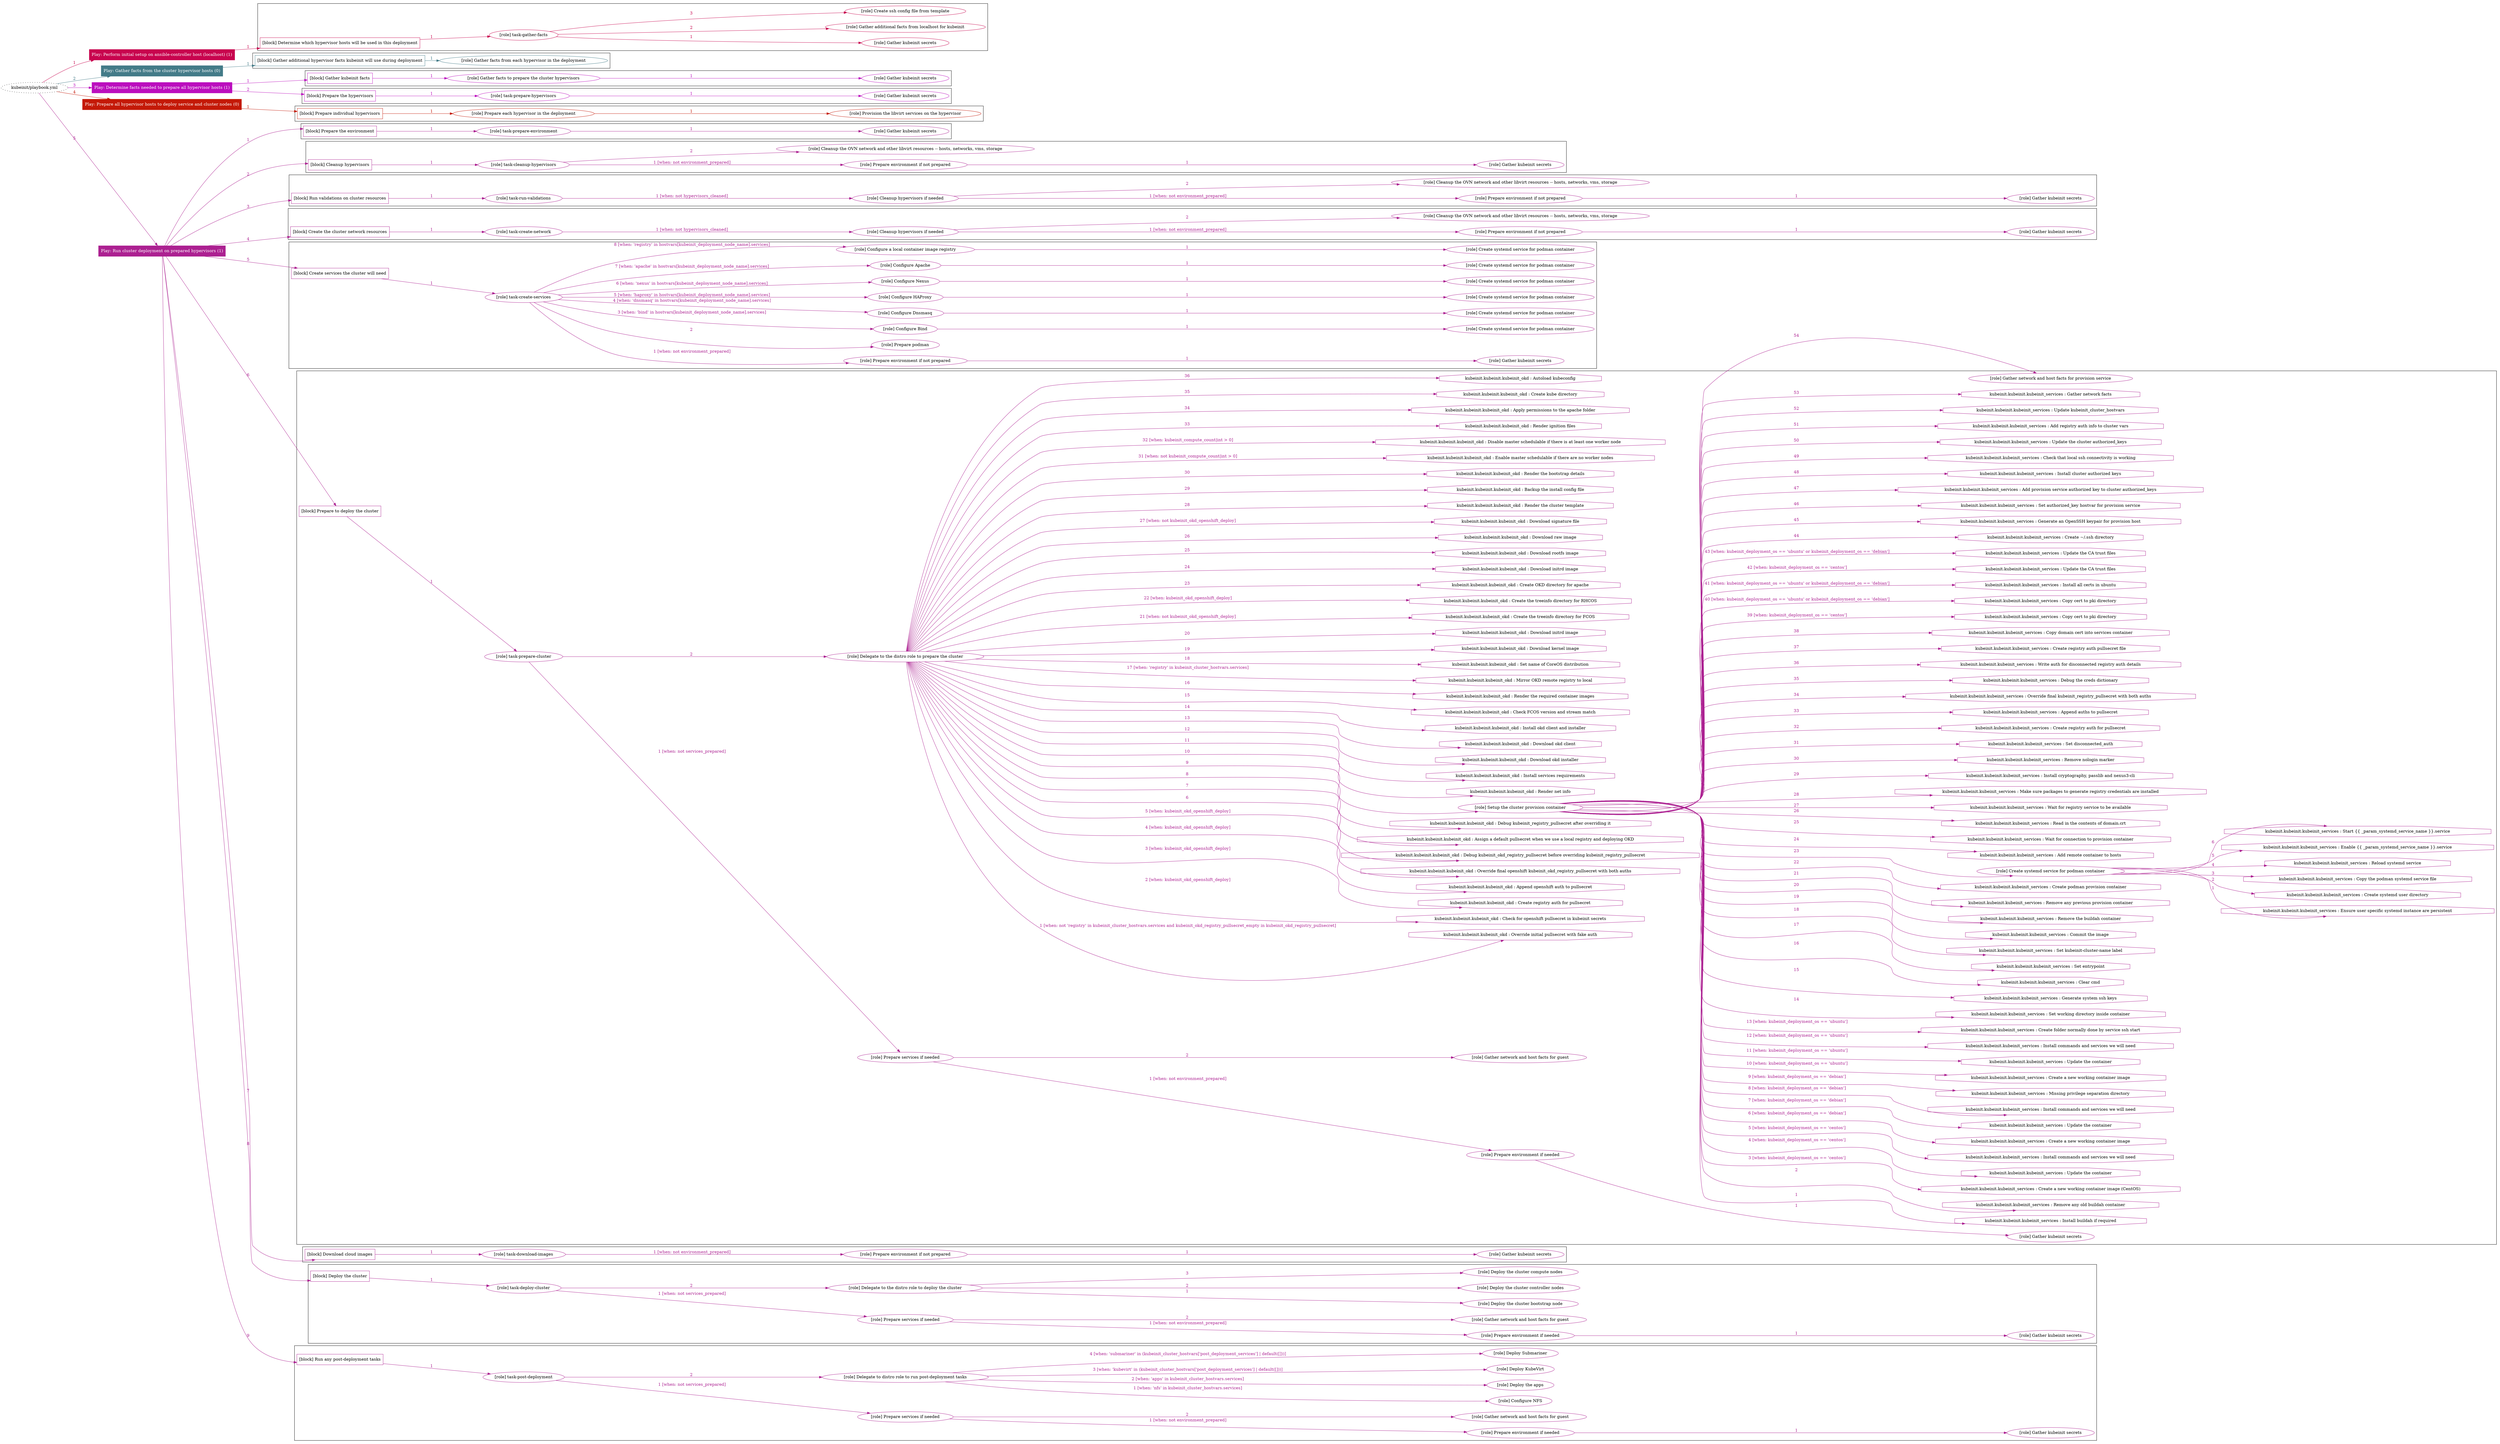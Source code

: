 digraph {
	graph [concentrate=true ordering=in rankdir=LR ratio=fill]
	edge [esep=5 sep=10]
	"kubeinit/playbook.yml" [URL="/home/runner/work/kubeinit/kubeinit/kubeinit/playbook.yml" id=playbook_c18b83e1 style=dotted]
	"kubeinit/playbook.yml" -> play_f78dcff1 [label="1 " color="#c8044e" fontcolor="#c8044e" id=edge_f13e8a42 labeltooltip="1 " tooltip="1 "]
	subgraph "Play: Perform initial setup on ansible-controller host (localhost) (1)" {
		play_f78dcff1 [label="Play: Perform initial setup on ansible-controller host (localhost) (1)" URL="/home/runner/work/kubeinit/kubeinit/kubeinit/playbook.yml" color="#c8044e" fontcolor="#ffffff" id=play_f78dcff1 shape=box style=filled tooltip=localhost]
		play_f78dcff1 -> block_15e9f325 [label=1 color="#c8044e" fontcolor="#c8044e" id=edge_d0d855d7 labeltooltip=1 tooltip=1]
		subgraph cluster_block_15e9f325 {
			block_15e9f325 [label="[block] Determine which hypervisor hosts will be used in this deployment" URL="/home/runner/work/kubeinit/kubeinit/kubeinit/playbook.yml" color="#c8044e" id=block_15e9f325 labeltooltip="Determine which hypervisor hosts will be used in this deployment" shape=box tooltip="Determine which hypervisor hosts will be used in this deployment"]
			block_15e9f325 -> role_ebcd277c [label="1 " color="#c8044e" fontcolor="#c8044e" id=edge_5e5e7dbc labeltooltip="1 " tooltip="1 "]
			subgraph "task-gather-facts" {
				role_ebcd277c [label="[role] task-gather-facts" URL="/home/runner/work/kubeinit/kubeinit/kubeinit/playbook.yml" color="#c8044e" id=role_ebcd277c tooltip="task-gather-facts"]
				role_ebcd277c -> role_06a3ba40 [label="1 " color="#c8044e" fontcolor="#c8044e" id=edge_b4b5c417 labeltooltip="1 " tooltip="1 "]
				subgraph "Gather kubeinit secrets" {
					role_06a3ba40 [label="[role] Gather kubeinit secrets" URL="/home/runner/.ansible/collections/ansible_collections/kubeinit/kubeinit/roles/kubeinit_prepare/tasks/build_hypervisors_group.yml" color="#c8044e" id=role_06a3ba40 tooltip="Gather kubeinit secrets"]
				}
				role_ebcd277c -> role_18ccb525 [label="2 " color="#c8044e" fontcolor="#c8044e" id=edge_452355f0 labeltooltip="2 " tooltip="2 "]
				subgraph "Gather additional facts from localhost for kubeinit" {
					role_18ccb525 [label="[role] Gather additional facts from localhost for kubeinit" URL="/home/runner/.ansible/collections/ansible_collections/kubeinit/kubeinit/roles/kubeinit_prepare/tasks/build_hypervisors_group.yml" color="#c8044e" id=role_18ccb525 tooltip="Gather additional facts from localhost for kubeinit"]
				}
				role_ebcd277c -> role_a93a21ae [label="3 " color="#c8044e" fontcolor="#c8044e" id=edge_049f1cce labeltooltip="3 " tooltip="3 "]
				subgraph "Create ssh config file from template" {
					role_a93a21ae [label="[role] Create ssh config file from template" URL="/home/runner/.ansible/collections/ansible_collections/kubeinit/kubeinit/roles/kubeinit_prepare/tasks/build_hypervisors_group.yml" color="#c8044e" id=role_a93a21ae tooltip="Create ssh config file from template"]
				}
			}
		}
	}
	"kubeinit/playbook.yml" -> play_fa55643a [label="2 " color="#437b88" fontcolor="#437b88" id=edge_99e440a8 labeltooltip="2 " tooltip="2 "]
	subgraph "Play: Gather facts from the cluster hypervisor hosts (0)" {
		play_fa55643a [label="Play: Gather facts from the cluster hypervisor hosts (0)" URL="/home/runner/work/kubeinit/kubeinit/kubeinit/playbook.yml" color="#437b88" fontcolor="#ffffff" id=play_fa55643a shape=box style=filled tooltip="Play: Gather facts from the cluster hypervisor hosts (0)"]
		play_fa55643a -> block_78a05dab [label=1 color="#437b88" fontcolor="#437b88" id=edge_57d72715 labeltooltip=1 tooltip=1]
		subgraph cluster_block_78a05dab {
			block_78a05dab [label="[block] Gather additional hypervisor facts kubeinit will use during deployment" URL="/home/runner/work/kubeinit/kubeinit/kubeinit/playbook.yml" color="#437b88" id=block_78a05dab labeltooltip="Gather additional hypervisor facts kubeinit will use during deployment" shape=box tooltip="Gather additional hypervisor facts kubeinit will use during deployment"]
			block_78a05dab -> role_28148ba1 [label="1 " color="#437b88" fontcolor="#437b88" id=edge_d4e556d9 labeltooltip="1 " tooltip="1 "]
			subgraph "Gather facts from each hypervisor in the deployment" {
				role_28148ba1 [label="[role] Gather facts from each hypervisor in the deployment" URL="/home/runner/work/kubeinit/kubeinit/kubeinit/playbook.yml" color="#437b88" id=role_28148ba1 tooltip="Gather facts from each hypervisor in the deployment"]
			}
		}
	}
	"kubeinit/playbook.yml" -> play_7dfd85b6 [label="3 " color="#bb0ebe" fontcolor="#bb0ebe" id=edge_f98d1b00 labeltooltip="3 " tooltip="3 "]
	subgraph "Play: Determine facts needed to prepare all hypervisor hosts (1)" {
		play_7dfd85b6 [label="Play: Determine facts needed to prepare all hypervisor hosts (1)" URL="/home/runner/work/kubeinit/kubeinit/kubeinit/playbook.yml" color="#bb0ebe" fontcolor="#ffffff" id=play_7dfd85b6 shape=box style=filled tooltip=localhost]
		play_7dfd85b6 -> block_75bb124b [label=1 color="#bb0ebe" fontcolor="#bb0ebe" id=edge_1caa1606 labeltooltip=1 tooltip=1]
		subgraph cluster_block_75bb124b {
			block_75bb124b [label="[block] Gather kubeinit facts" URL="/home/runner/work/kubeinit/kubeinit/kubeinit/playbook.yml" color="#bb0ebe" id=block_75bb124b labeltooltip="Gather kubeinit facts" shape=box tooltip="Gather kubeinit facts"]
			block_75bb124b -> role_48757573 [label="1 " color="#bb0ebe" fontcolor="#bb0ebe" id=edge_503b444c labeltooltip="1 " tooltip="1 "]
			subgraph "Gather facts to prepare the cluster hypervisors" {
				role_48757573 [label="[role] Gather facts to prepare the cluster hypervisors" URL="/home/runner/work/kubeinit/kubeinit/kubeinit/playbook.yml" color="#bb0ebe" id=role_48757573 tooltip="Gather facts to prepare the cluster hypervisors"]
				role_48757573 -> role_36a05c50 [label="1 " color="#bb0ebe" fontcolor="#bb0ebe" id=edge_5e30a6c7 labeltooltip="1 " tooltip="1 "]
				subgraph "Gather kubeinit secrets" {
					role_36a05c50 [label="[role] Gather kubeinit secrets" URL="/home/runner/.ansible/collections/ansible_collections/kubeinit/kubeinit/roles/kubeinit_prepare/tasks/gather_kubeinit_facts.yml" color="#bb0ebe" id=role_36a05c50 tooltip="Gather kubeinit secrets"]
				}
			}
		}
		play_7dfd85b6 -> block_b4b407f9 [label=2 color="#bb0ebe" fontcolor="#bb0ebe" id=edge_e26b678f labeltooltip=2 tooltip=2]
		subgraph cluster_block_b4b407f9 {
			block_b4b407f9 [label="[block] Prepare the hypervisors" URL="/home/runner/work/kubeinit/kubeinit/kubeinit/playbook.yml" color="#bb0ebe" id=block_b4b407f9 labeltooltip="Prepare the hypervisors" shape=box tooltip="Prepare the hypervisors"]
			block_b4b407f9 -> role_630c9611 [label="1 " color="#bb0ebe" fontcolor="#bb0ebe" id=edge_3ff1c386 labeltooltip="1 " tooltip="1 "]
			subgraph "task-prepare-hypervisors" {
				role_630c9611 [label="[role] task-prepare-hypervisors" URL="/home/runner/work/kubeinit/kubeinit/kubeinit/playbook.yml" color="#bb0ebe" id=role_630c9611 tooltip="task-prepare-hypervisors"]
				role_630c9611 -> role_8d81c9ae [label="1 " color="#bb0ebe" fontcolor="#bb0ebe" id=edge_d4ca7409 labeltooltip="1 " tooltip="1 "]
				subgraph "Gather kubeinit secrets" {
					role_8d81c9ae [label="[role] Gather kubeinit secrets" URL="/home/runner/.ansible/collections/ansible_collections/kubeinit/kubeinit/roles/kubeinit_prepare/tasks/gather_kubeinit_facts.yml" color="#bb0ebe" id=role_8d81c9ae tooltip="Gather kubeinit secrets"]
				}
			}
		}
	}
	"kubeinit/playbook.yml" -> play_c3433e09 [label="4 " color="#c41908" fontcolor="#c41908" id=edge_7349e3f5 labeltooltip="4 " tooltip="4 "]
	subgraph "Play: Prepare all hypervisor hosts to deploy service and cluster nodes (0)" {
		play_c3433e09 [label="Play: Prepare all hypervisor hosts to deploy service and cluster nodes (0)" URL="/home/runner/work/kubeinit/kubeinit/kubeinit/playbook.yml" color="#c41908" fontcolor="#ffffff" id=play_c3433e09 shape=box style=filled tooltip="Play: Prepare all hypervisor hosts to deploy service and cluster nodes (0)"]
		play_c3433e09 -> block_3a45bf31 [label=1 color="#c41908" fontcolor="#c41908" id=edge_48bd8cd1 labeltooltip=1 tooltip=1]
		subgraph cluster_block_3a45bf31 {
			block_3a45bf31 [label="[block] Prepare individual hypervisors" URL="/home/runner/work/kubeinit/kubeinit/kubeinit/playbook.yml" color="#c41908" id=block_3a45bf31 labeltooltip="Prepare individual hypervisors" shape=box tooltip="Prepare individual hypervisors"]
			block_3a45bf31 -> role_395b20df [label="1 " color="#c41908" fontcolor="#c41908" id=edge_eaf2ba48 labeltooltip="1 " tooltip="1 "]
			subgraph "Prepare each hypervisor in the deployment" {
				role_395b20df [label="[role] Prepare each hypervisor in the deployment" URL="/home/runner/work/kubeinit/kubeinit/kubeinit/playbook.yml" color="#c41908" id=role_395b20df tooltip="Prepare each hypervisor in the deployment"]
				role_395b20df -> role_dfe810f7 [label="1 " color="#c41908" fontcolor="#c41908" id=edge_6089223f labeltooltip="1 " tooltip="1 "]
				subgraph "Provision the libvirt services on the hypervisor" {
					role_dfe810f7 [label="[role] Provision the libvirt services on the hypervisor" URL="/home/runner/.ansible/collections/ansible_collections/kubeinit/kubeinit/roles/kubeinit_prepare/tasks/prepare_hypervisor.yml" color="#c41908" id=role_dfe810f7 tooltip="Provision the libvirt services on the hypervisor"]
				}
			}
		}
	}
	"kubeinit/playbook.yml" -> play_a18daccf [label="5 " color="#ac2091" fontcolor="#ac2091" id=edge_ba7cc709 labeltooltip="5 " tooltip="5 "]
	subgraph "Play: Run cluster deployment on prepared hypervisors (1)" {
		play_a18daccf [label="Play: Run cluster deployment on prepared hypervisors (1)" URL="/home/runner/work/kubeinit/kubeinit/kubeinit/playbook.yml" color="#ac2091" fontcolor="#ffffff" id=play_a18daccf shape=box style=filled tooltip=localhost]
		play_a18daccf -> block_99ba6b2d [label=1 color="#ac2091" fontcolor="#ac2091" id=edge_fbe97194 labeltooltip=1 tooltip=1]
		subgraph cluster_block_99ba6b2d {
			block_99ba6b2d [label="[block] Prepare the environment" URL="/home/runner/work/kubeinit/kubeinit/kubeinit/playbook.yml" color="#ac2091" id=block_99ba6b2d labeltooltip="Prepare the environment" shape=box tooltip="Prepare the environment"]
			block_99ba6b2d -> role_5abdce99 [label="1 " color="#ac2091" fontcolor="#ac2091" id=edge_7b8c4a60 labeltooltip="1 " tooltip="1 "]
			subgraph "task-prepare-environment" {
				role_5abdce99 [label="[role] task-prepare-environment" URL="/home/runner/work/kubeinit/kubeinit/kubeinit/playbook.yml" color="#ac2091" id=role_5abdce99 tooltip="task-prepare-environment"]
				role_5abdce99 -> role_07fe870f [label="1 " color="#ac2091" fontcolor="#ac2091" id=edge_0e71d971 labeltooltip="1 " tooltip="1 "]
				subgraph "Gather kubeinit secrets" {
					role_07fe870f [label="[role] Gather kubeinit secrets" URL="/home/runner/.ansible/collections/ansible_collections/kubeinit/kubeinit/roles/kubeinit_prepare/tasks/gather_kubeinit_facts.yml" color="#ac2091" id=role_07fe870f tooltip="Gather kubeinit secrets"]
				}
			}
		}
		play_a18daccf -> block_1d785dc4 [label=2 color="#ac2091" fontcolor="#ac2091" id=edge_afbb3de6 labeltooltip=2 tooltip=2]
		subgraph cluster_block_1d785dc4 {
			block_1d785dc4 [label="[block] Cleanup hypervisors" URL="/home/runner/work/kubeinit/kubeinit/kubeinit/playbook.yml" color="#ac2091" id=block_1d785dc4 labeltooltip="Cleanup hypervisors" shape=box tooltip="Cleanup hypervisors"]
			block_1d785dc4 -> role_3672d60e [label="1 " color="#ac2091" fontcolor="#ac2091" id=edge_120a318d labeltooltip="1 " tooltip="1 "]
			subgraph "task-cleanup-hypervisors" {
				role_3672d60e [label="[role] task-cleanup-hypervisors" URL="/home/runner/work/kubeinit/kubeinit/kubeinit/playbook.yml" color="#ac2091" id=role_3672d60e tooltip="task-cleanup-hypervisors"]
				role_3672d60e -> role_f5a390ef [label="1 [when: not environment_prepared]" color="#ac2091" fontcolor="#ac2091" id=edge_378670ed labeltooltip="1 [when: not environment_prepared]" tooltip="1 [when: not environment_prepared]"]
				subgraph "Prepare environment if not prepared" {
					role_f5a390ef [label="[role] Prepare environment if not prepared" URL="/home/runner/.ansible/collections/ansible_collections/kubeinit/kubeinit/roles/kubeinit_prepare/tasks/cleanup_hypervisors.yml" color="#ac2091" id=role_f5a390ef tooltip="Prepare environment if not prepared"]
					role_f5a390ef -> role_32e3a55d [label="1 " color="#ac2091" fontcolor="#ac2091" id=edge_ede4e476 labeltooltip="1 " tooltip="1 "]
					subgraph "Gather kubeinit secrets" {
						role_32e3a55d [label="[role] Gather kubeinit secrets" URL="/home/runner/.ansible/collections/ansible_collections/kubeinit/kubeinit/roles/kubeinit_prepare/tasks/gather_kubeinit_facts.yml" color="#ac2091" id=role_32e3a55d tooltip="Gather kubeinit secrets"]
					}
				}
				role_3672d60e -> role_faa65a13 [label="2 " color="#ac2091" fontcolor="#ac2091" id=edge_7dad1895 labeltooltip="2 " tooltip="2 "]
				subgraph "Cleanup the OVN network and other libvirt resources -- hosts, networks, vms, storage" {
					role_faa65a13 [label="[role] Cleanup the OVN network and other libvirt resources -- hosts, networks, vms, storage" URL="/home/runner/.ansible/collections/ansible_collections/kubeinit/kubeinit/roles/kubeinit_prepare/tasks/cleanup_hypervisors.yml" color="#ac2091" id=role_faa65a13 tooltip="Cleanup the OVN network and other libvirt resources -- hosts, networks, vms, storage"]
				}
			}
		}
		play_a18daccf -> block_2d8c593f [label=3 color="#ac2091" fontcolor="#ac2091" id=edge_0598596c labeltooltip=3 tooltip=3]
		subgraph cluster_block_2d8c593f {
			block_2d8c593f [label="[block] Run validations on cluster resources" URL="/home/runner/work/kubeinit/kubeinit/kubeinit/playbook.yml" color="#ac2091" id=block_2d8c593f labeltooltip="Run validations on cluster resources" shape=box tooltip="Run validations on cluster resources"]
			block_2d8c593f -> role_5ab5c23a [label="1 " color="#ac2091" fontcolor="#ac2091" id=edge_1d16088c labeltooltip="1 " tooltip="1 "]
			subgraph "task-run-validations" {
				role_5ab5c23a [label="[role] task-run-validations" URL="/home/runner/work/kubeinit/kubeinit/kubeinit/playbook.yml" color="#ac2091" id=role_5ab5c23a tooltip="task-run-validations"]
				role_5ab5c23a -> role_abac7596 [label="1 [when: not hypervisors_cleaned]" color="#ac2091" fontcolor="#ac2091" id=edge_a1b63378 labeltooltip="1 [when: not hypervisors_cleaned]" tooltip="1 [when: not hypervisors_cleaned]"]
				subgraph "Cleanup hypervisors if needed" {
					role_abac7596 [label="[role] Cleanup hypervisors if needed" URL="/home/runner/.ansible/collections/ansible_collections/kubeinit/kubeinit/roles/kubeinit_validations/tasks/main.yml" color="#ac2091" id=role_abac7596 tooltip="Cleanup hypervisors if needed"]
					role_abac7596 -> role_25d13dfd [label="1 [when: not environment_prepared]" color="#ac2091" fontcolor="#ac2091" id=edge_fd10bd62 labeltooltip="1 [when: not environment_prepared]" tooltip="1 [when: not environment_prepared]"]
					subgraph "Prepare environment if not prepared" {
						role_25d13dfd [label="[role] Prepare environment if not prepared" URL="/home/runner/.ansible/collections/ansible_collections/kubeinit/kubeinit/roles/kubeinit_prepare/tasks/cleanup_hypervisors.yml" color="#ac2091" id=role_25d13dfd tooltip="Prepare environment if not prepared"]
						role_25d13dfd -> role_1b9a096b [label="1 " color="#ac2091" fontcolor="#ac2091" id=edge_c76fcea7 labeltooltip="1 " tooltip="1 "]
						subgraph "Gather kubeinit secrets" {
							role_1b9a096b [label="[role] Gather kubeinit secrets" URL="/home/runner/.ansible/collections/ansible_collections/kubeinit/kubeinit/roles/kubeinit_prepare/tasks/gather_kubeinit_facts.yml" color="#ac2091" id=role_1b9a096b tooltip="Gather kubeinit secrets"]
						}
					}
					role_abac7596 -> role_f0be61cc [label="2 " color="#ac2091" fontcolor="#ac2091" id=edge_b2ddb6e5 labeltooltip="2 " tooltip="2 "]
					subgraph "Cleanup the OVN network and other libvirt resources -- hosts, networks, vms, storage" {
						role_f0be61cc [label="[role] Cleanup the OVN network and other libvirt resources -- hosts, networks, vms, storage" URL="/home/runner/.ansible/collections/ansible_collections/kubeinit/kubeinit/roles/kubeinit_prepare/tasks/cleanup_hypervisors.yml" color="#ac2091" id=role_f0be61cc tooltip="Cleanup the OVN network and other libvirt resources -- hosts, networks, vms, storage"]
					}
				}
			}
		}
		play_a18daccf -> block_5c561911 [label=4 color="#ac2091" fontcolor="#ac2091" id=edge_148723ef labeltooltip=4 tooltip=4]
		subgraph cluster_block_5c561911 {
			block_5c561911 [label="[block] Create the cluster network resources" URL="/home/runner/work/kubeinit/kubeinit/kubeinit/playbook.yml" color="#ac2091" id=block_5c561911 labeltooltip="Create the cluster network resources" shape=box tooltip="Create the cluster network resources"]
			block_5c561911 -> role_775f0855 [label="1 " color="#ac2091" fontcolor="#ac2091" id=edge_a96082e5 labeltooltip="1 " tooltip="1 "]
			subgraph "task-create-network" {
				role_775f0855 [label="[role] task-create-network" URL="/home/runner/work/kubeinit/kubeinit/kubeinit/playbook.yml" color="#ac2091" id=role_775f0855 tooltip="task-create-network"]
				role_775f0855 -> role_ba21da18 [label="1 [when: not hypervisors_cleaned]" color="#ac2091" fontcolor="#ac2091" id=edge_47b7052d labeltooltip="1 [when: not hypervisors_cleaned]" tooltip="1 [when: not hypervisors_cleaned]"]
				subgraph "Cleanup hypervisors if needed" {
					role_ba21da18 [label="[role] Cleanup hypervisors if needed" URL="/home/runner/.ansible/collections/ansible_collections/kubeinit/kubeinit/roles/kubeinit_libvirt/tasks/create_network.yml" color="#ac2091" id=role_ba21da18 tooltip="Cleanup hypervisors if needed"]
					role_ba21da18 -> role_fabca2be [label="1 [when: not environment_prepared]" color="#ac2091" fontcolor="#ac2091" id=edge_51f1434a labeltooltip="1 [when: not environment_prepared]" tooltip="1 [when: not environment_prepared]"]
					subgraph "Prepare environment if not prepared" {
						role_fabca2be [label="[role] Prepare environment if not prepared" URL="/home/runner/.ansible/collections/ansible_collections/kubeinit/kubeinit/roles/kubeinit_prepare/tasks/cleanup_hypervisors.yml" color="#ac2091" id=role_fabca2be tooltip="Prepare environment if not prepared"]
						role_fabca2be -> role_ba387e3c [label="1 " color="#ac2091" fontcolor="#ac2091" id=edge_7090e426 labeltooltip="1 " tooltip="1 "]
						subgraph "Gather kubeinit secrets" {
							role_ba387e3c [label="[role] Gather kubeinit secrets" URL="/home/runner/.ansible/collections/ansible_collections/kubeinit/kubeinit/roles/kubeinit_prepare/tasks/gather_kubeinit_facts.yml" color="#ac2091" id=role_ba387e3c tooltip="Gather kubeinit secrets"]
						}
					}
					role_ba21da18 -> role_1fb6c4be [label="2 " color="#ac2091" fontcolor="#ac2091" id=edge_0e4695b1 labeltooltip="2 " tooltip="2 "]
					subgraph "Cleanup the OVN network and other libvirt resources -- hosts, networks, vms, storage" {
						role_1fb6c4be [label="[role] Cleanup the OVN network and other libvirt resources -- hosts, networks, vms, storage" URL="/home/runner/.ansible/collections/ansible_collections/kubeinit/kubeinit/roles/kubeinit_prepare/tasks/cleanup_hypervisors.yml" color="#ac2091" id=role_1fb6c4be tooltip="Cleanup the OVN network and other libvirt resources -- hosts, networks, vms, storage"]
					}
				}
			}
		}
		play_a18daccf -> block_e641f114 [label=5 color="#ac2091" fontcolor="#ac2091" id=edge_fb6f5871 labeltooltip=5 tooltip=5]
		subgraph cluster_block_e641f114 {
			block_e641f114 [label="[block] Create services the cluster will need" URL="/home/runner/work/kubeinit/kubeinit/kubeinit/playbook.yml" color="#ac2091" id=block_e641f114 labeltooltip="Create services the cluster will need" shape=box tooltip="Create services the cluster will need"]
			block_e641f114 -> role_756efd26 [label="1 " color="#ac2091" fontcolor="#ac2091" id=edge_7f3ed336 labeltooltip="1 " tooltip="1 "]
			subgraph "task-create-services" {
				role_756efd26 [label="[role] task-create-services" URL="/home/runner/work/kubeinit/kubeinit/kubeinit/playbook.yml" color="#ac2091" id=role_756efd26 tooltip="task-create-services"]
				role_756efd26 -> role_844ec4ff [label="1 [when: not environment_prepared]" color="#ac2091" fontcolor="#ac2091" id=edge_2faa1548 labeltooltip="1 [when: not environment_prepared]" tooltip="1 [when: not environment_prepared]"]
				subgraph "Prepare environment if not prepared" {
					role_844ec4ff [label="[role] Prepare environment if not prepared" URL="/home/runner/.ansible/collections/ansible_collections/kubeinit/kubeinit/roles/kubeinit_services/tasks/main.yml" color="#ac2091" id=role_844ec4ff tooltip="Prepare environment if not prepared"]
					role_844ec4ff -> role_a6dbe992 [label="1 " color="#ac2091" fontcolor="#ac2091" id=edge_f420b0ac labeltooltip="1 " tooltip="1 "]
					subgraph "Gather kubeinit secrets" {
						role_a6dbe992 [label="[role] Gather kubeinit secrets" URL="/home/runner/.ansible/collections/ansible_collections/kubeinit/kubeinit/roles/kubeinit_prepare/tasks/gather_kubeinit_facts.yml" color="#ac2091" id=role_a6dbe992 tooltip="Gather kubeinit secrets"]
					}
				}
				role_756efd26 -> role_305cf5d1 [label="2 " color="#ac2091" fontcolor="#ac2091" id=edge_4823c9f8 labeltooltip="2 " tooltip="2 "]
				subgraph "Prepare podman" {
					role_305cf5d1 [label="[role] Prepare podman" URL="/home/runner/.ansible/collections/ansible_collections/kubeinit/kubeinit/roles/kubeinit_services/tasks/00_create_service_pod.yml" color="#ac2091" id=role_305cf5d1 tooltip="Prepare podman"]
				}
				role_756efd26 -> role_bd706f1d [label="3 [when: 'bind' in hostvars[kubeinit_deployment_node_name].services]" color="#ac2091" fontcolor="#ac2091" id=edge_10cdc45f labeltooltip="3 [when: 'bind' in hostvars[kubeinit_deployment_node_name].services]" tooltip="3 [when: 'bind' in hostvars[kubeinit_deployment_node_name].services]"]
				subgraph "Configure Bind" {
					role_bd706f1d [label="[role] Configure Bind" URL="/home/runner/.ansible/collections/ansible_collections/kubeinit/kubeinit/roles/kubeinit_services/tasks/start_services_containers.yml" color="#ac2091" id=role_bd706f1d tooltip="Configure Bind"]
					role_bd706f1d -> role_f7a4e03c [label="1 " color="#ac2091" fontcolor="#ac2091" id=edge_037675b9 labeltooltip="1 " tooltip="1 "]
					subgraph "Create systemd service for podman container" {
						role_f7a4e03c [label="[role] Create systemd service for podman container" URL="/home/runner/.ansible/collections/ansible_collections/kubeinit/kubeinit/roles/kubeinit_bind/tasks/main.yml" color="#ac2091" id=role_f7a4e03c tooltip="Create systemd service for podman container"]
					}
				}
				role_756efd26 -> role_7b59c2e1 [label="4 [when: 'dnsmasq' in hostvars[kubeinit_deployment_node_name].services]" color="#ac2091" fontcolor="#ac2091" id=edge_b4a01c5e labeltooltip="4 [when: 'dnsmasq' in hostvars[kubeinit_deployment_node_name].services]" tooltip="4 [when: 'dnsmasq' in hostvars[kubeinit_deployment_node_name].services]"]
				subgraph "Configure Dnsmasq" {
					role_7b59c2e1 [label="[role] Configure Dnsmasq" URL="/home/runner/.ansible/collections/ansible_collections/kubeinit/kubeinit/roles/kubeinit_services/tasks/start_services_containers.yml" color="#ac2091" id=role_7b59c2e1 tooltip="Configure Dnsmasq"]
					role_7b59c2e1 -> role_0483a413 [label="1 " color="#ac2091" fontcolor="#ac2091" id=edge_73661794 labeltooltip="1 " tooltip="1 "]
					subgraph "Create systemd service for podman container" {
						role_0483a413 [label="[role] Create systemd service for podman container" URL="/home/runner/.ansible/collections/ansible_collections/kubeinit/kubeinit/roles/kubeinit_dnsmasq/tasks/main.yml" color="#ac2091" id=role_0483a413 tooltip="Create systemd service for podman container"]
					}
				}
				role_756efd26 -> role_2aa5e27e [label="5 [when: 'haproxy' in hostvars[kubeinit_deployment_node_name].services]" color="#ac2091" fontcolor="#ac2091" id=edge_6db31e5d labeltooltip="5 [when: 'haproxy' in hostvars[kubeinit_deployment_node_name].services]" tooltip="5 [when: 'haproxy' in hostvars[kubeinit_deployment_node_name].services]"]
				subgraph "Configure HAProxy" {
					role_2aa5e27e [label="[role] Configure HAProxy" URL="/home/runner/.ansible/collections/ansible_collections/kubeinit/kubeinit/roles/kubeinit_services/tasks/start_services_containers.yml" color="#ac2091" id=role_2aa5e27e tooltip="Configure HAProxy"]
					role_2aa5e27e -> role_e60f1bed [label="1 " color="#ac2091" fontcolor="#ac2091" id=edge_ae5717b6 labeltooltip="1 " tooltip="1 "]
					subgraph "Create systemd service for podman container" {
						role_e60f1bed [label="[role] Create systemd service for podman container" URL="/home/runner/.ansible/collections/ansible_collections/kubeinit/kubeinit/roles/kubeinit_haproxy/tasks/main.yml" color="#ac2091" id=role_e60f1bed tooltip="Create systemd service for podman container"]
					}
				}
				role_756efd26 -> role_05215d84 [label="6 [when: 'nexus' in hostvars[kubeinit_deployment_node_name].services]" color="#ac2091" fontcolor="#ac2091" id=edge_c029c29d labeltooltip="6 [when: 'nexus' in hostvars[kubeinit_deployment_node_name].services]" tooltip="6 [when: 'nexus' in hostvars[kubeinit_deployment_node_name].services]"]
				subgraph "Configure Nexus" {
					role_05215d84 [label="[role] Configure Nexus" URL="/home/runner/.ansible/collections/ansible_collections/kubeinit/kubeinit/roles/kubeinit_services/tasks/start_services_containers.yml" color="#ac2091" id=role_05215d84 tooltip="Configure Nexus"]
					role_05215d84 -> role_8768f241 [label="1 " color="#ac2091" fontcolor="#ac2091" id=edge_3c998173 labeltooltip="1 " tooltip="1 "]
					subgraph "Create systemd service for podman container" {
						role_8768f241 [label="[role] Create systemd service for podman container" URL="/home/runner/.ansible/collections/ansible_collections/kubeinit/kubeinit/roles/kubeinit_nexus/tasks/main.yml" color="#ac2091" id=role_8768f241 tooltip="Create systemd service for podman container"]
					}
				}
				role_756efd26 -> role_edbe70da [label="7 [when: 'apache' in hostvars[kubeinit_deployment_node_name].services]" color="#ac2091" fontcolor="#ac2091" id=edge_569e0996 labeltooltip="7 [when: 'apache' in hostvars[kubeinit_deployment_node_name].services]" tooltip="7 [when: 'apache' in hostvars[kubeinit_deployment_node_name].services]"]
				subgraph "Configure Apache" {
					role_edbe70da [label="[role] Configure Apache" URL="/home/runner/.ansible/collections/ansible_collections/kubeinit/kubeinit/roles/kubeinit_services/tasks/start_services_containers.yml" color="#ac2091" id=role_edbe70da tooltip="Configure Apache"]
					role_edbe70da -> role_580c5342 [label="1 " color="#ac2091" fontcolor="#ac2091" id=edge_49cf3904 labeltooltip="1 " tooltip="1 "]
					subgraph "Create systemd service for podman container" {
						role_580c5342 [label="[role] Create systemd service for podman container" URL="/home/runner/.ansible/collections/ansible_collections/kubeinit/kubeinit/roles/kubeinit_apache/tasks/main.yml" color="#ac2091" id=role_580c5342 tooltip="Create systemd service for podman container"]
					}
				}
				role_756efd26 -> role_2805e4c6 [label="8 [when: 'registry' in hostvars[kubeinit_deployment_node_name].services]" color="#ac2091" fontcolor="#ac2091" id=edge_14df7679 labeltooltip="8 [when: 'registry' in hostvars[kubeinit_deployment_node_name].services]" tooltip="8 [when: 'registry' in hostvars[kubeinit_deployment_node_name].services]"]
				subgraph "Configure a local container image registry" {
					role_2805e4c6 [label="[role] Configure a local container image registry" URL="/home/runner/.ansible/collections/ansible_collections/kubeinit/kubeinit/roles/kubeinit_services/tasks/start_services_containers.yml" color="#ac2091" id=role_2805e4c6 tooltip="Configure a local container image registry"]
					role_2805e4c6 -> role_46b2401a [label="1 " color="#ac2091" fontcolor="#ac2091" id=edge_bca56b7f labeltooltip="1 " tooltip="1 "]
					subgraph "Create systemd service for podman container" {
						role_46b2401a [label="[role] Create systemd service for podman container" URL="/home/runner/.ansible/collections/ansible_collections/kubeinit/kubeinit/roles/kubeinit_registry/tasks/main.yml" color="#ac2091" id=role_46b2401a tooltip="Create systemd service for podman container"]
					}
				}
			}
		}
		play_a18daccf -> block_11120dad [label=6 color="#ac2091" fontcolor="#ac2091" id=edge_642d7ffc labeltooltip=6 tooltip=6]
		subgraph cluster_block_11120dad {
			block_11120dad [label="[block] Prepare to deploy the cluster" URL="/home/runner/work/kubeinit/kubeinit/kubeinit/playbook.yml" color="#ac2091" id=block_11120dad labeltooltip="Prepare to deploy the cluster" shape=box tooltip="Prepare to deploy the cluster"]
			block_11120dad -> role_dbdc82cb [label="1 " color="#ac2091" fontcolor="#ac2091" id=edge_881c33c3 labeltooltip="1 " tooltip="1 "]
			subgraph "task-prepare-cluster" {
				role_dbdc82cb [label="[role] task-prepare-cluster" URL="/home/runner/work/kubeinit/kubeinit/kubeinit/playbook.yml" color="#ac2091" id=role_dbdc82cb tooltip="task-prepare-cluster"]
				role_dbdc82cb -> role_d5e2439a [label="1 [when: not services_prepared]" color="#ac2091" fontcolor="#ac2091" id=edge_7a30b809 labeltooltip="1 [when: not services_prepared]" tooltip="1 [when: not services_prepared]"]
				subgraph "Prepare services if needed" {
					role_d5e2439a [label="[role] Prepare services if needed" URL="/home/runner/.ansible/collections/ansible_collections/kubeinit/kubeinit/roles/kubeinit_prepare/tasks/prepare_cluster.yml" color="#ac2091" id=role_d5e2439a tooltip="Prepare services if needed"]
					role_d5e2439a -> role_6f8577ab [label="1 [when: not environment_prepared]" color="#ac2091" fontcolor="#ac2091" id=edge_68fe54d0 labeltooltip="1 [when: not environment_prepared]" tooltip="1 [when: not environment_prepared]"]
					subgraph "Prepare environment if needed" {
						role_6f8577ab [label="[role] Prepare environment if needed" URL="/home/runner/.ansible/collections/ansible_collections/kubeinit/kubeinit/roles/kubeinit_services/tasks/prepare_services.yml" color="#ac2091" id=role_6f8577ab tooltip="Prepare environment if needed"]
						role_6f8577ab -> role_c70792b2 [label="1 " color="#ac2091" fontcolor="#ac2091" id=edge_4fbd51b9 labeltooltip="1 " tooltip="1 "]
						subgraph "Gather kubeinit secrets" {
							role_c70792b2 [label="[role] Gather kubeinit secrets" URL="/home/runner/.ansible/collections/ansible_collections/kubeinit/kubeinit/roles/kubeinit_prepare/tasks/gather_kubeinit_facts.yml" color="#ac2091" id=role_c70792b2 tooltip="Gather kubeinit secrets"]
						}
					}
					role_d5e2439a -> role_0fdcba37 [label="2 " color="#ac2091" fontcolor="#ac2091" id=edge_bb7820dc labeltooltip="2 " tooltip="2 "]
					subgraph "Gather network and host facts for guest" {
						role_0fdcba37 [label="[role] Gather network and host facts for guest" URL="/home/runner/.ansible/collections/ansible_collections/kubeinit/kubeinit/roles/kubeinit_services/tasks/prepare_services.yml" color="#ac2091" id=role_0fdcba37 tooltip="Gather network and host facts for guest"]
					}
				}
				role_dbdc82cb -> role_f1e21af6 [label="2 " color="#ac2091" fontcolor="#ac2091" id=edge_36fcbf9d labeltooltip="2 " tooltip="2 "]
				subgraph "Delegate to the distro role to prepare the cluster" {
					role_f1e21af6 [label="[role] Delegate to the distro role to prepare the cluster" URL="/home/runner/.ansible/collections/ansible_collections/kubeinit/kubeinit/roles/kubeinit_prepare/tasks/prepare_cluster.yml" color="#ac2091" id=role_f1e21af6 tooltip="Delegate to the distro role to prepare the cluster"]
					task_7aa048b3 [label="kubeinit.kubeinit.kubeinit_okd : Override initial pullsecret with fake auth" URL="/home/runner/.ansible/collections/ansible_collections/kubeinit/kubeinit/roles/kubeinit_okd/tasks/prepare_cluster.yml" color="#ac2091" id=task_7aa048b3 shape=octagon tooltip="kubeinit.kubeinit.kubeinit_okd : Override initial pullsecret with fake auth"]
					role_f1e21af6 -> task_7aa048b3 [label="1 [when: not 'registry' in kubeinit_cluster_hostvars.services and kubeinit_okd_registry_pullsecret_empty in kubeinit_okd_registry_pullsecret]" color="#ac2091" fontcolor="#ac2091" id=edge_7185a7ea labeltooltip="1 [when: not 'registry' in kubeinit_cluster_hostvars.services and kubeinit_okd_registry_pullsecret_empty in kubeinit_okd_registry_pullsecret]" tooltip="1 [when: not 'registry' in kubeinit_cluster_hostvars.services and kubeinit_okd_registry_pullsecret_empty in kubeinit_okd_registry_pullsecret]"]
					task_f4161477 [label="kubeinit.kubeinit.kubeinit_okd : Check for openshift pullsecret in kubeinit secrets" URL="/home/runner/.ansible/collections/ansible_collections/kubeinit/kubeinit/roles/kubeinit_okd/tasks/prepare_cluster.yml" color="#ac2091" id=task_f4161477 shape=octagon tooltip="kubeinit.kubeinit.kubeinit_okd : Check for openshift pullsecret in kubeinit secrets"]
					role_f1e21af6 -> task_f4161477 [label="2 [when: kubeinit_okd_openshift_deploy]" color="#ac2091" fontcolor="#ac2091" id=edge_4560edfb labeltooltip="2 [when: kubeinit_okd_openshift_deploy]" tooltip="2 [when: kubeinit_okd_openshift_deploy]"]
					task_1ed9480c [label="kubeinit.kubeinit.kubeinit_okd : Create registry auth for pullsecret" URL="/home/runner/.ansible/collections/ansible_collections/kubeinit/kubeinit/roles/kubeinit_okd/tasks/prepare_cluster.yml" color="#ac2091" id=task_1ed9480c shape=octagon tooltip="kubeinit.kubeinit.kubeinit_okd : Create registry auth for pullsecret"]
					role_f1e21af6 -> task_1ed9480c [label="3 [when: kubeinit_okd_openshift_deploy]" color="#ac2091" fontcolor="#ac2091" id=edge_772e30ca labeltooltip="3 [when: kubeinit_okd_openshift_deploy]" tooltip="3 [when: kubeinit_okd_openshift_deploy]"]
					task_360ba7d5 [label="kubeinit.kubeinit.kubeinit_okd : Append openshift auth to pullsecret" URL="/home/runner/.ansible/collections/ansible_collections/kubeinit/kubeinit/roles/kubeinit_okd/tasks/prepare_cluster.yml" color="#ac2091" id=task_360ba7d5 shape=octagon tooltip="kubeinit.kubeinit.kubeinit_okd : Append openshift auth to pullsecret"]
					role_f1e21af6 -> task_360ba7d5 [label="4 [when: kubeinit_okd_openshift_deploy]" color="#ac2091" fontcolor="#ac2091" id=edge_1f9a1cec labeltooltip="4 [when: kubeinit_okd_openshift_deploy]" tooltip="4 [when: kubeinit_okd_openshift_deploy]"]
					task_9dd427a9 [label="kubeinit.kubeinit.kubeinit_okd : Override final openshift kubeinit_okd_registry_pullsecret with both auths" URL="/home/runner/.ansible/collections/ansible_collections/kubeinit/kubeinit/roles/kubeinit_okd/tasks/prepare_cluster.yml" color="#ac2091" id=task_9dd427a9 shape=octagon tooltip="kubeinit.kubeinit.kubeinit_okd : Override final openshift kubeinit_okd_registry_pullsecret with both auths"]
					role_f1e21af6 -> task_9dd427a9 [label="5 [when: kubeinit_okd_openshift_deploy]" color="#ac2091" fontcolor="#ac2091" id=edge_55ca4825 labeltooltip="5 [when: kubeinit_okd_openshift_deploy]" tooltip="5 [when: kubeinit_okd_openshift_deploy]"]
					task_001d6dfa [label="kubeinit.kubeinit.kubeinit_okd : Debug kubeinit_okd_registry_pullsecret before overriding kubeinit_registry_pullsecret" URL="/home/runner/.ansible/collections/ansible_collections/kubeinit/kubeinit/roles/kubeinit_okd/tasks/prepare_cluster.yml" color="#ac2091" id=task_001d6dfa shape=octagon tooltip="kubeinit.kubeinit.kubeinit_okd : Debug kubeinit_okd_registry_pullsecret before overriding kubeinit_registry_pullsecret"]
					role_f1e21af6 -> task_001d6dfa [label="6 " color="#ac2091" fontcolor="#ac2091" id=edge_00dfebb8 labeltooltip="6 " tooltip="6 "]
					task_96f666eb [label="kubeinit.kubeinit.kubeinit_okd : Assign a default pullsecret when we use a local registry and deploying OKD" URL="/home/runner/.ansible/collections/ansible_collections/kubeinit/kubeinit/roles/kubeinit_okd/tasks/prepare_cluster.yml" color="#ac2091" id=task_96f666eb shape=octagon tooltip="kubeinit.kubeinit.kubeinit_okd : Assign a default pullsecret when we use a local registry and deploying OKD"]
					role_f1e21af6 -> task_96f666eb [label="7 " color="#ac2091" fontcolor="#ac2091" id=edge_e8b03341 labeltooltip="7 " tooltip="7 "]
					task_06ccf0e5 [label="kubeinit.kubeinit.kubeinit_okd : Debug kubeinit_registry_pullsecret after overriding it" URL="/home/runner/.ansible/collections/ansible_collections/kubeinit/kubeinit/roles/kubeinit_okd/tasks/prepare_cluster.yml" color="#ac2091" id=task_06ccf0e5 shape=octagon tooltip="kubeinit.kubeinit.kubeinit_okd : Debug kubeinit_registry_pullsecret after overriding it"]
					role_f1e21af6 -> task_06ccf0e5 [label="8 " color="#ac2091" fontcolor="#ac2091" id=edge_586c262a labeltooltip="8 " tooltip="8 "]
					role_f1e21af6 -> role_84d8872a [label="9 " color="#ac2091" fontcolor="#ac2091" id=edge_d6d098dc labeltooltip="9 " tooltip="9 "]
					subgraph "Setup the cluster provision container" {
						role_84d8872a [label="[role] Setup the cluster provision container" URL="/home/runner/.ansible/collections/ansible_collections/kubeinit/kubeinit/roles/kubeinit_okd/tasks/prepare_cluster.yml" color="#ac2091" id=role_84d8872a tooltip="Setup the cluster provision container"]
						task_c5b9ee83 [label="kubeinit.kubeinit.kubeinit_services : Install buildah if required" URL="/home/runner/.ansible/collections/ansible_collections/kubeinit/kubeinit/roles/kubeinit_services/tasks/create_provision_container.yml" color="#ac2091" id=task_c5b9ee83 shape=octagon tooltip="kubeinit.kubeinit.kubeinit_services : Install buildah if required"]
						role_84d8872a -> task_c5b9ee83 [label="1 " color="#ac2091" fontcolor="#ac2091" id=edge_f94831ca labeltooltip="1 " tooltip="1 "]
						task_44a22bae [label="kubeinit.kubeinit.kubeinit_services : Remove any old buildah container" URL="/home/runner/.ansible/collections/ansible_collections/kubeinit/kubeinit/roles/kubeinit_services/tasks/create_provision_container.yml" color="#ac2091" id=task_44a22bae shape=octagon tooltip="kubeinit.kubeinit.kubeinit_services : Remove any old buildah container"]
						role_84d8872a -> task_44a22bae [label="2 " color="#ac2091" fontcolor="#ac2091" id=edge_90f0b3f5 labeltooltip="2 " tooltip="2 "]
						task_2330619d [label="kubeinit.kubeinit.kubeinit_services : Create a new working container image (CentOS)" URL="/home/runner/.ansible/collections/ansible_collections/kubeinit/kubeinit/roles/kubeinit_services/tasks/create_provision_container.yml" color="#ac2091" id=task_2330619d shape=octagon tooltip="kubeinit.kubeinit.kubeinit_services : Create a new working container image (CentOS)"]
						role_84d8872a -> task_2330619d [label="3 [when: kubeinit_deployment_os == 'centos']" color="#ac2091" fontcolor="#ac2091" id=edge_c56403e1 labeltooltip="3 [when: kubeinit_deployment_os == 'centos']" tooltip="3 [when: kubeinit_deployment_os == 'centos']"]
						task_4b12903d [label="kubeinit.kubeinit.kubeinit_services : Update the container" URL="/home/runner/.ansible/collections/ansible_collections/kubeinit/kubeinit/roles/kubeinit_services/tasks/create_provision_container.yml" color="#ac2091" id=task_4b12903d shape=octagon tooltip="kubeinit.kubeinit.kubeinit_services : Update the container"]
						role_84d8872a -> task_4b12903d [label="4 [when: kubeinit_deployment_os == 'centos']" color="#ac2091" fontcolor="#ac2091" id=edge_69acef5e labeltooltip="4 [when: kubeinit_deployment_os == 'centos']" tooltip="4 [when: kubeinit_deployment_os == 'centos']"]
						task_860e2c5b [label="kubeinit.kubeinit.kubeinit_services : Install commands and services we will need" URL="/home/runner/.ansible/collections/ansible_collections/kubeinit/kubeinit/roles/kubeinit_services/tasks/create_provision_container.yml" color="#ac2091" id=task_860e2c5b shape=octagon tooltip="kubeinit.kubeinit.kubeinit_services : Install commands and services we will need"]
						role_84d8872a -> task_860e2c5b [label="5 [when: kubeinit_deployment_os == 'centos']" color="#ac2091" fontcolor="#ac2091" id=edge_fac180b3 labeltooltip="5 [when: kubeinit_deployment_os == 'centos']" tooltip="5 [when: kubeinit_deployment_os == 'centos']"]
						task_2b522c46 [label="kubeinit.kubeinit.kubeinit_services : Create a new working container image" URL="/home/runner/.ansible/collections/ansible_collections/kubeinit/kubeinit/roles/kubeinit_services/tasks/create_provision_container.yml" color="#ac2091" id=task_2b522c46 shape=octagon tooltip="kubeinit.kubeinit.kubeinit_services : Create a new working container image"]
						role_84d8872a -> task_2b522c46 [label="6 [when: kubeinit_deployment_os == 'debian']" color="#ac2091" fontcolor="#ac2091" id=edge_e05a6ee8 labeltooltip="6 [when: kubeinit_deployment_os == 'debian']" tooltip="6 [when: kubeinit_deployment_os == 'debian']"]
						task_d3f0c8e7 [label="kubeinit.kubeinit.kubeinit_services : Update the container" URL="/home/runner/.ansible/collections/ansible_collections/kubeinit/kubeinit/roles/kubeinit_services/tasks/create_provision_container.yml" color="#ac2091" id=task_d3f0c8e7 shape=octagon tooltip="kubeinit.kubeinit.kubeinit_services : Update the container"]
						role_84d8872a -> task_d3f0c8e7 [label="7 [when: kubeinit_deployment_os == 'debian']" color="#ac2091" fontcolor="#ac2091" id=edge_4b62e7e2 labeltooltip="7 [when: kubeinit_deployment_os == 'debian']" tooltip="7 [when: kubeinit_deployment_os == 'debian']"]
						task_6340aee1 [label="kubeinit.kubeinit.kubeinit_services : Install commands and services we will need" URL="/home/runner/.ansible/collections/ansible_collections/kubeinit/kubeinit/roles/kubeinit_services/tasks/create_provision_container.yml" color="#ac2091" id=task_6340aee1 shape=octagon tooltip="kubeinit.kubeinit.kubeinit_services : Install commands and services we will need"]
						role_84d8872a -> task_6340aee1 [label="8 [when: kubeinit_deployment_os == 'debian']" color="#ac2091" fontcolor="#ac2091" id=edge_2b69f908 labeltooltip="8 [when: kubeinit_deployment_os == 'debian']" tooltip="8 [when: kubeinit_deployment_os == 'debian']"]
						task_fa738abf [label="kubeinit.kubeinit.kubeinit_services : Missing privilege separation directory" URL="/home/runner/.ansible/collections/ansible_collections/kubeinit/kubeinit/roles/kubeinit_services/tasks/create_provision_container.yml" color="#ac2091" id=task_fa738abf shape=octagon tooltip="kubeinit.kubeinit.kubeinit_services : Missing privilege separation directory"]
						role_84d8872a -> task_fa738abf [label="9 [when: kubeinit_deployment_os == 'debian']" color="#ac2091" fontcolor="#ac2091" id=edge_386b2567 labeltooltip="9 [when: kubeinit_deployment_os == 'debian']" tooltip="9 [when: kubeinit_deployment_os == 'debian']"]
						task_b5102bec [label="kubeinit.kubeinit.kubeinit_services : Create a new working container image" URL="/home/runner/.ansible/collections/ansible_collections/kubeinit/kubeinit/roles/kubeinit_services/tasks/create_provision_container.yml" color="#ac2091" id=task_b5102bec shape=octagon tooltip="kubeinit.kubeinit.kubeinit_services : Create a new working container image"]
						role_84d8872a -> task_b5102bec [label="10 [when: kubeinit_deployment_os == 'ubuntu']" color="#ac2091" fontcolor="#ac2091" id=edge_37036e5d labeltooltip="10 [when: kubeinit_deployment_os == 'ubuntu']" tooltip="10 [when: kubeinit_deployment_os == 'ubuntu']"]
						task_c6960894 [label="kubeinit.kubeinit.kubeinit_services : Update the container" URL="/home/runner/.ansible/collections/ansible_collections/kubeinit/kubeinit/roles/kubeinit_services/tasks/create_provision_container.yml" color="#ac2091" id=task_c6960894 shape=octagon tooltip="kubeinit.kubeinit.kubeinit_services : Update the container"]
						role_84d8872a -> task_c6960894 [label="11 [when: kubeinit_deployment_os == 'ubuntu']" color="#ac2091" fontcolor="#ac2091" id=edge_4f88d946 labeltooltip="11 [when: kubeinit_deployment_os == 'ubuntu']" tooltip="11 [when: kubeinit_deployment_os == 'ubuntu']"]
						task_4937ec12 [label="kubeinit.kubeinit.kubeinit_services : Install commands and services we will need" URL="/home/runner/.ansible/collections/ansible_collections/kubeinit/kubeinit/roles/kubeinit_services/tasks/create_provision_container.yml" color="#ac2091" id=task_4937ec12 shape=octagon tooltip="kubeinit.kubeinit.kubeinit_services : Install commands and services we will need"]
						role_84d8872a -> task_4937ec12 [label="12 [when: kubeinit_deployment_os == 'ubuntu']" color="#ac2091" fontcolor="#ac2091" id=edge_76c7287c labeltooltip="12 [when: kubeinit_deployment_os == 'ubuntu']" tooltip="12 [when: kubeinit_deployment_os == 'ubuntu']"]
						task_2d1e3d43 [label="kubeinit.kubeinit.kubeinit_services : Create folder normally done by service ssh start" URL="/home/runner/.ansible/collections/ansible_collections/kubeinit/kubeinit/roles/kubeinit_services/tasks/create_provision_container.yml" color="#ac2091" id=task_2d1e3d43 shape=octagon tooltip="kubeinit.kubeinit.kubeinit_services : Create folder normally done by service ssh start"]
						role_84d8872a -> task_2d1e3d43 [label="13 [when: kubeinit_deployment_os == 'ubuntu']" color="#ac2091" fontcolor="#ac2091" id=edge_dd2212e9 labeltooltip="13 [when: kubeinit_deployment_os == 'ubuntu']" tooltip="13 [when: kubeinit_deployment_os == 'ubuntu']"]
						task_74e9929d [label="kubeinit.kubeinit.kubeinit_services : Set working directory inside container" URL="/home/runner/.ansible/collections/ansible_collections/kubeinit/kubeinit/roles/kubeinit_services/tasks/create_provision_container.yml" color="#ac2091" id=task_74e9929d shape=octagon tooltip="kubeinit.kubeinit.kubeinit_services : Set working directory inside container"]
						role_84d8872a -> task_74e9929d [label="14 " color="#ac2091" fontcolor="#ac2091" id=edge_0f07e79e labeltooltip="14 " tooltip="14 "]
						task_4655e917 [label="kubeinit.kubeinit.kubeinit_services : Generate system ssh keys" URL="/home/runner/.ansible/collections/ansible_collections/kubeinit/kubeinit/roles/kubeinit_services/tasks/create_provision_container.yml" color="#ac2091" id=task_4655e917 shape=octagon tooltip="kubeinit.kubeinit.kubeinit_services : Generate system ssh keys"]
						role_84d8872a -> task_4655e917 [label="15 " color="#ac2091" fontcolor="#ac2091" id=edge_ed743238 labeltooltip="15 " tooltip="15 "]
						task_0fa00bd5 [label="kubeinit.kubeinit.kubeinit_services : Clear cmd" URL="/home/runner/.ansible/collections/ansible_collections/kubeinit/kubeinit/roles/kubeinit_services/tasks/create_provision_container.yml" color="#ac2091" id=task_0fa00bd5 shape=octagon tooltip="kubeinit.kubeinit.kubeinit_services : Clear cmd"]
						role_84d8872a -> task_0fa00bd5 [label="16 " color="#ac2091" fontcolor="#ac2091" id=edge_a3f63ab1 labeltooltip="16 " tooltip="16 "]
						task_dc238d34 [label="kubeinit.kubeinit.kubeinit_services : Set entrypoint" URL="/home/runner/.ansible/collections/ansible_collections/kubeinit/kubeinit/roles/kubeinit_services/tasks/create_provision_container.yml" color="#ac2091" id=task_dc238d34 shape=octagon tooltip="kubeinit.kubeinit.kubeinit_services : Set entrypoint"]
						role_84d8872a -> task_dc238d34 [label="17 " color="#ac2091" fontcolor="#ac2091" id=edge_de493360 labeltooltip="17 " tooltip="17 "]
						task_5749e3e3 [label="kubeinit.kubeinit.kubeinit_services : Set kubeinit-cluster-name label" URL="/home/runner/.ansible/collections/ansible_collections/kubeinit/kubeinit/roles/kubeinit_services/tasks/create_provision_container.yml" color="#ac2091" id=task_5749e3e3 shape=octagon tooltip="kubeinit.kubeinit.kubeinit_services : Set kubeinit-cluster-name label"]
						role_84d8872a -> task_5749e3e3 [label="18 " color="#ac2091" fontcolor="#ac2091" id=edge_5ee70ff5 labeltooltip="18 " tooltip="18 "]
						task_e2e627f3 [label="kubeinit.kubeinit.kubeinit_services : Commit the image" URL="/home/runner/.ansible/collections/ansible_collections/kubeinit/kubeinit/roles/kubeinit_services/tasks/create_provision_container.yml" color="#ac2091" id=task_e2e627f3 shape=octagon tooltip="kubeinit.kubeinit.kubeinit_services : Commit the image"]
						role_84d8872a -> task_e2e627f3 [label="19 " color="#ac2091" fontcolor="#ac2091" id=edge_b61158b5 labeltooltip="19 " tooltip="19 "]
						task_27969791 [label="kubeinit.kubeinit.kubeinit_services : Remove the buildah container" URL="/home/runner/.ansible/collections/ansible_collections/kubeinit/kubeinit/roles/kubeinit_services/tasks/create_provision_container.yml" color="#ac2091" id=task_27969791 shape=octagon tooltip="kubeinit.kubeinit.kubeinit_services : Remove the buildah container"]
						role_84d8872a -> task_27969791 [label="20 " color="#ac2091" fontcolor="#ac2091" id=edge_3b87357f labeltooltip="20 " tooltip="20 "]
						task_e45bcd75 [label="kubeinit.kubeinit.kubeinit_services : Remove any previous provision container" URL="/home/runner/.ansible/collections/ansible_collections/kubeinit/kubeinit/roles/kubeinit_services/tasks/create_provision_container.yml" color="#ac2091" id=task_e45bcd75 shape=octagon tooltip="kubeinit.kubeinit.kubeinit_services : Remove any previous provision container"]
						role_84d8872a -> task_e45bcd75 [label="21 " color="#ac2091" fontcolor="#ac2091" id=edge_7f3fb203 labeltooltip="21 " tooltip="21 "]
						task_842debd9 [label="kubeinit.kubeinit.kubeinit_services : Create podman provision container" URL="/home/runner/.ansible/collections/ansible_collections/kubeinit/kubeinit/roles/kubeinit_services/tasks/create_provision_container.yml" color="#ac2091" id=task_842debd9 shape=octagon tooltip="kubeinit.kubeinit.kubeinit_services : Create podman provision container"]
						role_84d8872a -> task_842debd9 [label="22 " color="#ac2091" fontcolor="#ac2091" id=edge_b139c114 labeltooltip="22 " tooltip="22 "]
						role_84d8872a -> role_47ee3a1f [label="23 " color="#ac2091" fontcolor="#ac2091" id=edge_49c4e0fa labeltooltip="23 " tooltip="23 "]
						subgraph "Create systemd service for podman container" {
							role_47ee3a1f [label="[role] Create systemd service for podman container" URL="/home/runner/.ansible/collections/ansible_collections/kubeinit/kubeinit/roles/kubeinit_services/tasks/create_provision_container.yml" color="#ac2091" id=role_47ee3a1f tooltip="Create systemd service for podman container"]
							task_2c0ebbda [label="kubeinit.kubeinit.kubeinit_services : Ensure user specific systemd instance are persistent" URL="/home/runner/.ansible/collections/ansible_collections/kubeinit/kubeinit/roles/kubeinit_services/tasks/create_managed_service.yml" color="#ac2091" id=task_2c0ebbda shape=octagon tooltip="kubeinit.kubeinit.kubeinit_services : Ensure user specific systemd instance are persistent"]
							role_47ee3a1f -> task_2c0ebbda [label="1 " color="#ac2091" fontcolor="#ac2091" id=edge_70dc2a32 labeltooltip="1 " tooltip="1 "]
							task_fd17d838 [label="kubeinit.kubeinit.kubeinit_services : Create systemd user directory" URL="/home/runner/.ansible/collections/ansible_collections/kubeinit/kubeinit/roles/kubeinit_services/tasks/create_managed_service.yml" color="#ac2091" id=task_fd17d838 shape=octagon tooltip="kubeinit.kubeinit.kubeinit_services : Create systemd user directory"]
							role_47ee3a1f -> task_fd17d838 [label="2 " color="#ac2091" fontcolor="#ac2091" id=edge_d607ee27 labeltooltip="2 " tooltip="2 "]
							task_601f0ee7 [label="kubeinit.kubeinit.kubeinit_services : Copy the podman systemd service file" URL="/home/runner/.ansible/collections/ansible_collections/kubeinit/kubeinit/roles/kubeinit_services/tasks/create_managed_service.yml" color="#ac2091" id=task_601f0ee7 shape=octagon tooltip="kubeinit.kubeinit.kubeinit_services : Copy the podman systemd service file"]
							role_47ee3a1f -> task_601f0ee7 [label="3 " color="#ac2091" fontcolor="#ac2091" id=edge_d82451e1 labeltooltip="3 " tooltip="3 "]
							task_9569b4c5 [label="kubeinit.kubeinit.kubeinit_services : Reload systemd service" URL="/home/runner/.ansible/collections/ansible_collections/kubeinit/kubeinit/roles/kubeinit_services/tasks/create_managed_service.yml" color="#ac2091" id=task_9569b4c5 shape=octagon tooltip="kubeinit.kubeinit.kubeinit_services : Reload systemd service"]
							role_47ee3a1f -> task_9569b4c5 [label="4 " color="#ac2091" fontcolor="#ac2091" id=edge_79ac1976 labeltooltip="4 " tooltip="4 "]
							task_9de63087 [label="kubeinit.kubeinit.kubeinit_services : Enable {{ _param_systemd_service_name }}.service" URL="/home/runner/.ansible/collections/ansible_collections/kubeinit/kubeinit/roles/kubeinit_services/tasks/create_managed_service.yml" color="#ac2091" id=task_9de63087 shape=octagon tooltip="kubeinit.kubeinit.kubeinit_services : Enable {{ _param_systemd_service_name }}.service"]
							role_47ee3a1f -> task_9de63087 [label="5 " color="#ac2091" fontcolor="#ac2091" id=edge_09895a51 labeltooltip="5 " tooltip="5 "]
							task_8f70ea48 [label="kubeinit.kubeinit.kubeinit_services : Start {{ _param_systemd_service_name }}.service" URL="/home/runner/.ansible/collections/ansible_collections/kubeinit/kubeinit/roles/kubeinit_services/tasks/create_managed_service.yml" color="#ac2091" id=task_8f70ea48 shape=octagon tooltip="kubeinit.kubeinit.kubeinit_services : Start {{ _param_systemd_service_name }}.service"]
							role_47ee3a1f -> task_8f70ea48 [label="6 " color="#ac2091" fontcolor="#ac2091" id=edge_4684a58e labeltooltip="6 " tooltip="6 "]
						}
						task_132d7650 [label="kubeinit.kubeinit.kubeinit_services : Add remote container to hosts" URL="/home/runner/.ansible/collections/ansible_collections/kubeinit/kubeinit/roles/kubeinit_services/tasks/create_provision_container.yml" color="#ac2091" id=task_132d7650 shape=octagon tooltip="kubeinit.kubeinit.kubeinit_services : Add remote container to hosts"]
						role_84d8872a -> task_132d7650 [label="24 " color="#ac2091" fontcolor="#ac2091" id=edge_ca74bdd8 labeltooltip="24 " tooltip="24 "]
						task_d47a11c1 [label="kubeinit.kubeinit.kubeinit_services : Wait for connection to provision container" URL="/home/runner/.ansible/collections/ansible_collections/kubeinit/kubeinit/roles/kubeinit_services/tasks/create_provision_container.yml" color="#ac2091" id=task_d47a11c1 shape=octagon tooltip="kubeinit.kubeinit.kubeinit_services : Wait for connection to provision container"]
						role_84d8872a -> task_d47a11c1 [label="25 " color="#ac2091" fontcolor="#ac2091" id=edge_a2976d2b labeltooltip="25 " tooltip="25 "]
						task_8c8885a7 [label="kubeinit.kubeinit.kubeinit_services : Read in the contents of domain.crt" URL="/home/runner/.ansible/collections/ansible_collections/kubeinit/kubeinit/roles/kubeinit_services/tasks/create_provision_container.yml" color="#ac2091" id=task_8c8885a7 shape=octagon tooltip="kubeinit.kubeinit.kubeinit_services : Read in the contents of domain.crt"]
						role_84d8872a -> task_8c8885a7 [label="26 " color="#ac2091" fontcolor="#ac2091" id=edge_1b6581b3 labeltooltip="26 " tooltip="26 "]
						task_154771f7 [label="kubeinit.kubeinit.kubeinit_services : Wait for registry service to be available" URL="/home/runner/.ansible/collections/ansible_collections/kubeinit/kubeinit/roles/kubeinit_services/tasks/create_provision_container.yml" color="#ac2091" id=task_154771f7 shape=octagon tooltip="kubeinit.kubeinit.kubeinit_services : Wait for registry service to be available"]
						role_84d8872a -> task_154771f7 [label="27 " color="#ac2091" fontcolor="#ac2091" id=edge_90e2c8d9 labeltooltip="27 " tooltip="27 "]
						task_a783ec48 [label="kubeinit.kubeinit.kubeinit_services : Make sure packages to generate registry credentials are installed" URL="/home/runner/.ansible/collections/ansible_collections/kubeinit/kubeinit/roles/kubeinit_services/tasks/create_provision_container.yml" color="#ac2091" id=task_a783ec48 shape=octagon tooltip="kubeinit.kubeinit.kubeinit_services : Make sure packages to generate registry credentials are installed"]
						role_84d8872a -> task_a783ec48 [label="28 " color="#ac2091" fontcolor="#ac2091" id=edge_58601a4b labeltooltip="28 " tooltip="28 "]
						task_ca82db8a [label="kubeinit.kubeinit.kubeinit_services : Install cryptography, passlib and nexus3-cli" URL="/home/runner/.ansible/collections/ansible_collections/kubeinit/kubeinit/roles/kubeinit_services/tasks/create_provision_container.yml" color="#ac2091" id=task_ca82db8a shape=octagon tooltip="kubeinit.kubeinit.kubeinit_services : Install cryptography, passlib and nexus3-cli"]
						role_84d8872a -> task_ca82db8a [label="29 " color="#ac2091" fontcolor="#ac2091" id=edge_ca3ad549 labeltooltip="29 " tooltip="29 "]
						task_257bf056 [label="kubeinit.kubeinit.kubeinit_services : Remove nologin marker" URL="/home/runner/.ansible/collections/ansible_collections/kubeinit/kubeinit/roles/kubeinit_services/tasks/create_provision_container.yml" color="#ac2091" id=task_257bf056 shape=octagon tooltip="kubeinit.kubeinit.kubeinit_services : Remove nologin marker"]
						role_84d8872a -> task_257bf056 [label="30 " color="#ac2091" fontcolor="#ac2091" id=edge_4d23adbb labeltooltip="30 " tooltip="30 "]
						task_2055fbe9 [label="kubeinit.kubeinit.kubeinit_services : Set disconnected_auth" URL="/home/runner/.ansible/collections/ansible_collections/kubeinit/kubeinit/roles/kubeinit_services/tasks/create_provision_container.yml" color="#ac2091" id=task_2055fbe9 shape=octagon tooltip="kubeinit.kubeinit.kubeinit_services : Set disconnected_auth"]
						role_84d8872a -> task_2055fbe9 [label="31 " color="#ac2091" fontcolor="#ac2091" id=edge_0900dada labeltooltip="31 " tooltip="31 "]
						task_416bd009 [label="kubeinit.kubeinit.kubeinit_services : Create registry auth for pullsecret" URL="/home/runner/.ansible/collections/ansible_collections/kubeinit/kubeinit/roles/kubeinit_services/tasks/create_provision_container.yml" color="#ac2091" id=task_416bd009 shape=octagon tooltip="kubeinit.kubeinit.kubeinit_services : Create registry auth for pullsecret"]
						role_84d8872a -> task_416bd009 [label="32 " color="#ac2091" fontcolor="#ac2091" id=edge_f22ec864 labeltooltip="32 " tooltip="32 "]
						task_8149b505 [label="kubeinit.kubeinit.kubeinit_services : Append auths to pullsecret" URL="/home/runner/.ansible/collections/ansible_collections/kubeinit/kubeinit/roles/kubeinit_services/tasks/create_provision_container.yml" color="#ac2091" id=task_8149b505 shape=octagon tooltip="kubeinit.kubeinit.kubeinit_services : Append auths to pullsecret"]
						role_84d8872a -> task_8149b505 [label="33 " color="#ac2091" fontcolor="#ac2091" id=edge_35fdf8b2 labeltooltip="33 " tooltip="33 "]
						task_2affd74e [label="kubeinit.kubeinit.kubeinit_services : Override final kubeinit_registry_pullsecret with both auths" URL="/home/runner/.ansible/collections/ansible_collections/kubeinit/kubeinit/roles/kubeinit_services/tasks/create_provision_container.yml" color="#ac2091" id=task_2affd74e shape=octagon tooltip="kubeinit.kubeinit.kubeinit_services : Override final kubeinit_registry_pullsecret with both auths"]
						role_84d8872a -> task_2affd74e [label="34 " color="#ac2091" fontcolor="#ac2091" id=edge_758e38ec labeltooltip="34 " tooltip="34 "]
						task_05334323 [label="kubeinit.kubeinit.kubeinit_services : Debug the creds dictionary" URL="/home/runner/.ansible/collections/ansible_collections/kubeinit/kubeinit/roles/kubeinit_services/tasks/create_provision_container.yml" color="#ac2091" id=task_05334323 shape=octagon tooltip="kubeinit.kubeinit.kubeinit_services : Debug the creds dictionary"]
						role_84d8872a -> task_05334323 [label="35 " color="#ac2091" fontcolor="#ac2091" id=edge_bcf7d37e labeltooltip="35 " tooltip="35 "]
						task_22eaadd3 [label="kubeinit.kubeinit.kubeinit_services : Write auth for disconnected registry auth details" URL="/home/runner/.ansible/collections/ansible_collections/kubeinit/kubeinit/roles/kubeinit_services/tasks/create_provision_container.yml" color="#ac2091" id=task_22eaadd3 shape=octagon tooltip="kubeinit.kubeinit.kubeinit_services : Write auth for disconnected registry auth details"]
						role_84d8872a -> task_22eaadd3 [label="36 " color="#ac2091" fontcolor="#ac2091" id=edge_7015b459 labeltooltip="36 " tooltip="36 "]
						task_754b2ca4 [label="kubeinit.kubeinit.kubeinit_services : Create registry auth pullsecret file" URL="/home/runner/.ansible/collections/ansible_collections/kubeinit/kubeinit/roles/kubeinit_services/tasks/create_provision_container.yml" color="#ac2091" id=task_754b2ca4 shape=octagon tooltip="kubeinit.kubeinit.kubeinit_services : Create registry auth pullsecret file"]
						role_84d8872a -> task_754b2ca4 [label="37 " color="#ac2091" fontcolor="#ac2091" id=edge_4425b2de labeltooltip="37 " tooltip="37 "]
						task_b9d7739c [label="kubeinit.kubeinit.kubeinit_services : Copy domain cert into services container" URL="/home/runner/.ansible/collections/ansible_collections/kubeinit/kubeinit/roles/kubeinit_services/tasks/create_provision_container.yml" color="#ac2091" id=task_b9d7739c shape=octagon tooltip="kubeinit.kubeinit.kubeinit_services : Copy domain cert into services container"]
						role_84d8872a -> task_b9d7739c [label="38 " color="#ac2091" fontcolor="#ac2091" id=edge_6999d7f9 labeltooltip="38 " tooltip="38 "]
						task_12d300ff [label="kubeinit.kubeinit.kubeinit_services : Copy cert to pki directory" URL="/home/runner/.ansible/collections/ansible_collections/kubeinit/kubeinit/roles/kubeinit_services/tasks/create_provision_container.yml" color="#ac2091" id=task_12d300ff shape=octagon tooltip="kubeinit.kubeinit.kubeinit_services : Copy cert to pki directory"]
						role_84d8872a -> task_12d300ff [label="39 [when: kubeinit_deployment_os == 'centos']" color="#ac2091" fontcolor="#ac2091" id=edge_38502407 labeltooltip="39 [when: kubeinit_deployment_os == 'centos']" tooltip="39 [when: kubeinit_deployment_os == 'centos']"]
						task_d6b41488 [label="kubeinit.kubeinit.kubeinit_services : Copy cert to pki directory" URL="/home/runner/.ansible/collections/ansible_collections/kubeinit/kubeinit/roles/kubeinit_services/tasks/create_provision_container.yml" color="#ac2091" id=task_d6b41488 shape=octagon tooltip="kubeinit.kubeinit.kubeinit_services : Copy cert to pki directory"]
						role_84d8872a -> task_d6b41488 [label="40 [when: kubeinit_deployment_os == 'ubuntu' or kubeinit_deployment_os == 'debian']" color="#ac2091" fontcolor="#ac2091" id=edge_be97a475 labeltooltip="40 [when: kubeinit_deployment_os == 'ubuntu' or kubeinit_deployment_os == 'debian']" tooltip="40 [when: kubeinit_deployment_os == 'ubuntu' or kubeinit_deployment_os == 'debian']"]
						task_76c1c826 [label="kubeinit.kubeinit.kubeinit_services : Install all certs in ubuntu" URL="/home/runner/.ansible/collections/ansible_collections/kubeinit/kubeinit/roles/kubeinit_services/tasks/create_provision_container.yml" color="#ac2091" id=task_76c1c826 shape=octagon tooltip="kubeinit.kubeinit.kubeinit_services : Install all certs in ubuntu"]
						role_84d8872a -> task_76c1c826 [label="41 [when: kubeinit_deployment_os == 'ubuntu' or kubeinit_deployment_os == 'debian']" color="#ac2091" fontcolor="#ac2091" id=edge_20c2e3e6 labeltooltip="41 [when: kubeinit_deployment_os == 'ubuntu' or kubeinit_deployment_os == 'debian']" tooltip="41 [when: kubeinit_deployment_os == 'ubuntu' or kubeinit_deployment_os == 'debian']"]
						task_4c278812 [label="kubeinit.kubeinit.kubeinit_services : Update the CA trust files" URL="/home/runner/.ansible/collections/ansible_collections/kubeinit/kubeinit/roles/kubeinit_services/tasks/create_provision_container.yml" color="#ac2091" id=task_4c278812 shape=octagon tooltip="kubeinit.kubeinit.kubeinit_services : Update the CA trust files"]
						role_84d8872a -> task_4c278812 [label="42 [when: kubeinit_deployment_os == 'centos']" color="#ac2091" fontcolor="#ac2091" id=edge_8a39e581 labeltooltip="42 [when: kubeinit_deployment_os == 'centos']" tooltip="42 [when: kubeinit_deployment_os == 'centos']"]
						task_3d2729b8 [label="kubeinit.kubeinit.kubeinit_services : Update the CA trust files" URL="/home/runner/.ansible/collections/ansible_collections/kubeinit/kubeinit/roles/kubeinit_services/tasks/create_provision_container.yml" color="#ac2091" id=task_3d2729b8 shape=octagon tooltip="kubeinit.kubeinit.kubeinit_services : Update the CA trust files"]
						role_84d8872a -> task_3d2729b8 [label="43 [when: kubeinit_deployment_os == 'ubuntu' or kubeinit_deployment_os == 'debian']" color="#ac2091" fontcolor="#ac2091" id=edge_3bd4b3cf labeltooltip="43 [when: kubeinit_deployment_os == 'ubuntu' or kubeinit_deployment_os == 'debian']" tooltip="43 [when: kubeinit_deployment_os == 'ubuntu' or kubeinit_deployment_os == 'debian']"]
						task_a3cb120b [label="kubeinit.kubeinit.kubeinit_services : Create ~/.ssh directory" URL="/home/runner/.ansible/collections/ansible_collections/kubeinit/kubeinit/roles/kubeinit_services/tasks/create_provision_container.yml" color="#ac2091" id=task_a3cb120b shape=octagon tooltip="kubeinit.kubeinit.kubeinit_services : Create ~/.ssh directory"]
						role_84d8872a -> task_a3cb120b [label="44 " color="#ac2091" fontcolor="#ac2091" id=edge_3d832a4a labeltooltip="44 " tooltip="44 "]
						task_691fa7b8 [label="kubeinit.kubeinit.kubeinit_services : Generate an OpenSSH keypair for provision host" URL="/home/runner/.ansible/collections/ansible_collections/kubeinit/kubeinit/roles/kubeinit_services/tasks/create_provision_container.yml" color="#ac2091" id=task_691fa7b8 shape=octagon tooltip="kubeinit.kubeinit.kubeinit_services : Generate an OpenSSH keypair for provision host"]
						role_84d8872a -> task_691fa7b8 [label="45 " color="#ac2091" fontcolor="#ac2091" id=edge_4e152d4a labeltooltip="45 " tooltip="45 "]
						task_cb8ecb4a [label="kubeinit.kubeinit.kubeinit_services : Set authorized_key hostvar for provision service" URL="/home/runner/.ansible/collections/ansible_collections/kubeinit/kubeinit/roles/kubeinit_services/tasks/create_provision_container.yml" color="#ac2091" id=task_cb8ecb4a shape=octagon tooltip="kubeinit.kubeinit.kubeinit_services : Set authorized_key hostvar for provision service"]
						role_84d8872a -> task_cb8ecb4a [label="46 " color="#ac2091" fontcolor="#ac2091" id=edge_0218c960 labeltooltip="46 " tooltip="46 "]
						task_09248638 [label="kubeinit.kubeinit.kubeinit_services : Add provision service authorized key to cluster authorized_keys" URL="/home/runner/.ansible/collections/ansible_collections/kubeinit/kubeinit/roles/kubeinit_services/tasks/create_provision_container.yml" color="#ac2091" id=task_09248638 shape=octagon tooltip="kubeinit.kubeinit.kubeinit_services : Add provision service authorized key to cluster authorized_keys"]
						role_84d8872a -> task_09248638 [label="47 " color="#ac2091" fontcolor="#ac2091" id=edge_138be545 labeltooltip="47 " tooltip="47 "]
						task_80cae3b3 [label="kubeinit.kubeinit.kubeinit_services : Install cluster authorized keys" URL="/home/runner/.ansible/collections/ansible_collections/kubeinit/kubeinit/roles/kubeinit_services/tasks/create_provision_container.yml" color="#ac2091" id=task_80cae3b3 shape=octagon tooltip="kubeinit.kubeinit.kubeinit_services : Install cluster authorized keys"]
						role_84d8872a -> task_80cae3b3 [label="48 " color="#ac2091" fontcolor="#ac2091" id=edge_5df118b1 labeltooltip="48 " tooltip="48 "]
						task_e2ae3cb3 [label="kubeinit.kubeinit.kubeinit_services : Check that local ssh connectivity is working" URL="/home/runner/.ansible/collections/ansible_collections/kubeinit/kubeinit/roles/kubeinit_services/tasks/create_provision_container.yml" color="#ac2091" id=task_e2ae3cb3 shape=octagon tooltip="kubeinit.kubeinit.kubeinit_services : Check that local ssh connectivity is working"]
						role_84d8872a -> task_e2ae3cb3 [label="49 " color="#ac2091" fontcolor="#ac2091" id=edge_c836da11 labeltooltip="49 " tooltip="49 "]
						task_0704292a [label="kubeinit.kubeinit.kubeinit_services : Update the cluster authorized_keys" URL="/home/runner/.ansible/collections/ansible_collections/kubeinit/kubeinit/roles/kubeinit_services/tasks/create_provision_container.yml" color="#ac2091" id=task_0704292a shape=octagon tooltip="kubeinit.kubeinit.kubeinit_services : Update the cluster authorized_keys"]
						role_84d8872a -> task_0704292a [label="50 " color="#ac2091" fontcolor="#ac2091" id=edge_9b7e705e labeltooltip="50 " tooltip="50 "]
						task_3d3afa34 [label="kubeinit.kubeinit.kubeinit_services : Add registry auth info to cluster vars" URL="/home/runner/.ansible/collections/ansible_collections/kubeinit/kubeinit/roles/kubeinit_services/tasks/create_provision_container.yml" color="#ac2091" id=task_3d3afa34 shape=octagon tooltip="kubeinit.kubeinit.kubeinit_services : Add registry auth info to cluster vars"]
						role_84d8872a -> task_3d3afa34 [label="51 " color="#ac2091" fontcolor="#ac2091" id=edge_ebba67fd labeltooltip="51 " tooltip="51 "]
						task_a4b8b516 [label="kubeinit.kubeinit.kubeinit_services : Update kubeinit_cluster_hostvars" URL="/home/runner/.ansible/collections/ansible_collections/kubeinit/kubeinit/roles/kubeinit_services/tasks/create_provision_container.yml" color="#ac2091" id=task_a4b8b516 shape=octagon tooltip="kubeinit.kubeinit.kubeinit_services : Update kubeinit_cluster_hostvars"]
						role_84d8872a -> task_a4b8b516 [label="52 " color="#ac2091" fontcolor="#ac2091" id=edge_6f319738 labeltooltip="52 " tooltip="52 "]
						task_683f13b1 [label="kubeinit.kubeinit.kubeinit_services : Gather network facts" URL="/home/runner/.ansible/collections/ansible_collections/kubeinit/kubeinit/roles/kubeinit_services/tasks/create_provision_container.yml" color="#ac2091" id=task_683f13b1 shape=octagon tooltip="kubeinit.kubeinit.kubeinit_services : Gather network facts"]
						role_84d8872a -> task_683f13b1 [label="53 " color="#ac2091" fontcolor="#ac2091" id=edge_8c7dc3d6 labeltooltip="53 " tooltip="53 "]
						role_84d8872a -> role_1ee7c9e6 [label="54 " color="#ac2091" fontcolor="#ac2091" id=edge_be7e1ccc labeltooltip="54 " tooltip="54 "]
						subgraph "Gather network and host facts for provision service" {
							role_1ee7c9e6 [label="[role] Gather network and host facts for provision service" URL="/home/runner/.ansible/collections/ansible_collections/kubeinit/kubeinit/roles/kubeinit_services/tasks/create_provision_container.yml" color="#ac2091" id=role_1ee7c9e6 tooltip="Gather network and host facts for provision service"]
						}
					}
					task_44049521 [label="kubeinit.kubeinit.kubeinit_okd : Render net info" URL="/home/runner/.ansible/collections/ansible_collections/kubeinit/kubeinit/roles/kubeinit_okd/tasks/prepare_cluster.yml" color="#ac2091" id=task_44049521 shape=octagon tooltip="kubeinit.kubeinit.kubeinit_okd : Render net info"]
					role_f1e21af6 -> task_44049521 [label="10 " color="#ac2091" fontcolor="#ac2091" id=edge_fd5236be labeltooltip="10 " tooltip="10 "]
					task_fd1ab613 [label="kubeinit.kubeinit.kubeinit_okd : Install services requirements" URL="/home/runner/.ansible/collections/ansible_collections/kubeinit/kubeinit/roles/kubeinit_okd/tasks/prepare_cluster.yml" color="#ac2091" id=task_fd1ab613 shape=octagon tooltip="kubeinit.kubeinit.kubeinit_okd : Install services requirements"]
					role_f1e21af6 -> task_fd1ab613 [label="11 " color="#ac2091" fontcolor="#ac2091" id=edge_a1cb7e7a labeltooltip="11 " tooltip="11 "]
					task_cf9ae3f8 [label="kubeinit.kubeinit.kubeinit_okd : Download okd installer" URL="/home/runner/.ansible/collections/ansible_collections/kubeinit/kubeinit/roles/kubeinit_okd/tasks/prepare_cluster.yml" color="#ac2091" id=task_cf9ae3f8 shape=octagon tooltip="kubeinit.kubeinit.kubeinit_okd : Download okd installer"]
					role_f1e21af6 -> task_cf9ae3f8 [label="12 " color="#ac2091" fontcolor="#ac2091" id=edge_361ee7ee labeltooltip="12 " tooltip="12 "]
					task_19de5127 [label="kubeinit.kubeinit.kubeinit_okd : Download okd client" URL="/home/runner/.ansible/collections/ansible_collections/kubeinit/kubeinit/roles/kubeinit_okd/tasks/prepare_cluster.yml" color="#ac2091" id=task_19de5127 shape=octagon tooltip="kubeinit.kubeinit.kubeinit_okd : Download okd client"]
					role_f1e21af6 -> task_19de5127 [label="13 " color="#ac2091" fontcolor="#ac2091" id=edge_673de32b labeltooltip="13 " tooltip="13 "]
					task_b811f012 [label="kubeinit.kubeinit.kubeinit_okd : Install okd client and installer" URL="/home/runner/.ansible/collections/ansible_collections/kubeinit/kubeinit/roles/kubeinit_okd/tasks/prepare_cluster.yml" color="#ac2091" id=task_b811f012 shape=octagon tooltip="kubeinit.kubeinit.kubeinit_okd : Install okd client and installer"]
					role_f1e21af6 -> task_b811f012 [label="14 " color="#ac2091" fontcolor="#ac2091" id=edge_3223c22c labeltooltip="14 " tooltip="14 "]
					task_e28537bf [label="kubeinit.kubeinit.kubeinit_okd : Check FCOS version and stream match" URL="/home/runner/.ansible/collections/ansible_collections/kubeinit/kubeinit/roles/kubeinit_okd/tasks/prepare_cluster.yml" color="#ac2091" id=task_e28537bf shape=octagon tooltip="kubeinit.kubeinit.kubeinit_okd : Check FCOS version and stream match"]
					role_f1e21af6 -> task_e28537bf [label="15 " color="#ac2091" fontcolor="#ac2091" id=edge_f9095cce labeltooltip="15 " tooltip="15 "]
					task_f05b3be5 [label="kubeinit.kubeinit.kubeinit_okd : Render the required container images" URL="/home/runner/.ansible/collections/ansible_collections/kubeinit/kubeinit/roles/kubeinit_okd/tasks/prepare_cluster.yml" color="#ac2091" id=task_f05b3be5 shape=octagon tooltip="kubeinit.kubeinit.kubeinit_okd : Render the required container images"]
					role_f1e21af6 -> task_f05b3be5 [label="16 " color="#ac2091" fontcolor="#ac2091" id=edge_0e30fe18 labeltooltip="16 " tooltip="16 "]
					task_fb99da58 [label="kubeinit.kubeinit.kubeinit_okd : Mirror OKD remote registry to local" URL="/home/runner/.ansible/collections/ansible_collections/kubeinit/kubeinit/roles/kubeinit_okd/tasks/prepare_cluster.yml" color="#ac2091" id=task_fb99da58 shape=octagon tooltip="kubeinit.kubeinit.kubeinit_okd : Mirror OKD remote registry to local"]
					role_f1e21af6 -> task_fb99da58 [label="17 [when: 'registry' in kubeinit_cluster_hostvars.services]" color="#ac2091" fontcolor="#ac2091" id=edge_53cb6c33 labeltooltip="17 [when: 'registry' in kubeinit_cluster_hostvars.services]" tooltip="17 [when: 'registry' in kubeinit_cluster_hostvars.services]"]
					task_43cc33d0 [label="kubeinit.kubeinit.kubeinit_okd : Set name of CoreOS distribution" URL="/home/runner/.ansible/collections/ansible_collections/kubeinit/kubeinit/roles/kubeinit_okd/tasks/prepare_cluster.yml" color="#ac2091" id=task_43cc33d0 shape=octagon tooltip="kubeinit.kubeinit.kubeinit_okd : Set name of CoreOS distribution"]
					role_f1e21af6 -> task_43cc33d0 [label="18 " color="#ac2091" fontcolor="#ac2091" id=edge_39c70aac labeltooltip="18 " tooltip="18 "]
					task_0307a0f5 [label="kubeinit.kubeinit.kubeinit_okd : Download kernel image" URL="/home/runner/.ansible/collections/ansible_collections/kubeinit/kubeinit/roles/kubeinit_okd/tasks/prepare_cluster.yml" color="#ac2091" id=task_0307a0f5 shape=octagon tooltip="kubeinit.kubeinit.kubeinit_okd : Download kernel image"]
					role_f1e21af6 -> task_0307a0f5 [label="19 " color="#ac2091" fontcolor="#ac2091" id=edge_20abc697 labeltooltip="19 " tooltip="19 "]
					task_0b053377 [label="kubeinit.kubeinit.kubeinit_okd : Download initrd image" URL="/home/runner/.ansible/collections/ansible_collections/kubeinit/kubeinit/roles/kubeinit_okd/tasks/prepare_cluster.yml" color="#ac2091" id=task_0b053377 shape=octagon tooltip="kubeinit.kubeinit.kubeinit_okd : Download initrd image"]
					role_f1e21af6 -> task_0b053377 [label="20 " color="#ac2091" fontcolor="#ac2091" id=edge_bc52844b labeltooltip="20 " tooltip="20 "]
					task_389142ed [label="kubeinit.kubeinit.kubeinit_okd : Create the treeinfo directory for FCOS" URL="/home/runner/.ansible/collections/ansible_collections/kubeinit/kubeinit/roles/kubeinit_okd/tasks/prepare_cluster.yml" color="#ac2091" id=task_389142ed shape=octagon tooltip="kubeinit.kubeinit.kubeinit_okd : Create the treeinfo directory for FCOS"]
					role_f1e21af6 -> task_389142ed [label="21 [when: not kubeinit_okd_openshift_deploy]" color="#ac2091" fontcolor="#ac2091" id=edge_a6685042 labeltooltip="21 [when: not kubeinit_okd_openshift_deploy]" tooltip="21 [when: not kubeinit_okd_openshift_deploy]"]
					task_61291a95 [label="kubeinit.kubeinit.kubeinit_okd : Create the treeinfo directory for RHCOS" URL="/home/runner/.ansible/collections/ansible_collections/kubeinit/kubeinit/roles/kubeinit_okd/tasks/prepare_cluster.yml" color="#ac2091" id=task_61291a95 shape=octagon tooltip="kubeinit.kubeinit.kubeinit_okd : Create the treeinfo directory for RHCOS"]
					role_f1e21af6 -> task_61291a95 [label="22 [when: kubeinit_okd_openshift_deploy]" color="#ac2091" fontcolor="#ac2091" id=edge_d661c9ad labeltooltip="22 [when: kubeinit_okd_openshift_deploy]" tooltip="22 [when: kubeinit_okd_openshift_deploy]"]
					task_d7664a90 [label="kubeinit.kubeinit.kubeinit_okd : Create OKD directory for apache" URL="/home/runner/.ansible/collections/ansible_collections/kubeinit/kubeinit/roles/kubeinit_okd/tasks/prepare_cluster.yml" color="#ac2091" id=task_d7664a90 shape=octagon tooltip="kubeinit.kubeinit.kubeinit_okd : Create OKD directory for apache"]
					role_f1e21af6 -> task_d7664a90 [label="23 " color="#ac2091" fontcolor="#ac2091" id=edge_ea7860e5 labeltooltip="23 " tooltip="23 "]
					task_a2efbc0e [label="kubeinit.kubeinit.kubeinit_okd : Download initrd image" URL="/home/runner/.ansible/collections/ansible_collections/kubeinit/kubeinit/roles/kubeinit_okd/tasks/prepare_cluster.yml" color="#ac2091" id=task_a2efbc0e shape=octagon tooltip="kubeinit.kubeinit.kubeinit_okd : Download initrd image"]
					role_f1e21af6 -> task_a2efbc0e [label="24 " color="#ac2091" fontcolor="#ac2091" id=edge_2a96453f labeltooltip="24 " tooltip="24 "]
					task_3a69b0b0 [label="kubeinit.kubeinit.kubeinit_okd : Download rootfs image" URL="/home/runner/.ansible/collections/ansible_collections/kubeinit/kubeinit/roles/kubeinit_okd/tasks/prepare_cluster.yml" color="#ac2091" id=task_3a69b0b0 shape=octagon tooltip="kubeinit.kubeinit.kubeinit_okd : Download rootfs image"]
					role_f1e21af6 -> task_3a69b0b0 [label="25 " color="#ac2091" fontcolor="#ac2091" id=edge_bab29d66 labeltooltip="25 " tooltip="25 "]
					task_1785c64e [label="kubeinit.kubeinit.kubeinit_okd : Download raw image" URL="/home/runner/.ansible/collections/ansible_collections/kubeinit/kubeinit/roles/kubeinit_okd/tasks/prepare_cluster.yml" color="#ac2091" id=task_1785c64e shape=octagon tooltip="kubeinit.kubeinit.kubeinit_okd : Download raw image"]
					role_f1e21af6 -> task_1785c64e [label="26 " color="#ac2091" fontcolor="#ac2091" id=edge_0d661f84 labeltooltip="26 " tooltip="26 "]
					task_1530ce83 [label="kubeinit.kubeinit.kubeinit_okd : Download signature file" URL="/home/runner/.ansible/collections/ansible_collections/kubeinit/kubeinit/roles/kubeinit_okd/tasks/prepare_cluster.yml" color="#ac2091" id=task_1530ce83 shape=octagon tooltip="kubeinit.kubeinit.kubeinit_okd : Download signature file"]
					role_f1e21af6 -> task_1530ce83 [label="27 [when: not kubeinit_okd_openshift_deploy]" color="#ac2091" fontcolor="#ac2091" id=edge_8a8d9f5c labeltooltip="27 [when: not kubeinit_okd_openshift_deploy]" tooltip="27 [when: not kubeinit_okd_openshift_deploy]"]
					task_242efbd7 [label="kubeinit.kubeinit.kubeinit_okd : Render the cluster template" URL="/home/runner/.ansible/collections/ansible_collections/kubeinit/kubeinit/roles/kubeinit_okd/tasks/prepare_cluster.yml" color="#ac2091" id=task_242efbd7 shape=octagon tooltip="kubeinit.kubeinit.kubeinit_okd : Render the cluster template"]
					role_f1e21af6 -> task_242efbd7 [label="28 " color="#ac2091" fontcolor="#ac2091" id=edge_71923f81 labeltooltip="28 " tooltip="28 "]
					task_87b6be55 [label="kubeinit.kubeinit.kubeinit_okd : Backup the install config file" URL="/home/runner/.ansible/collections/ansible_collections/kubeinit/kubeinit/roles/kubeinit_okd/tasks/prepare_cluster.yml" color="#ac2091" id=task_87b6be55 shape=octagon tooltip="kubeinit.kubeinit.kubeinit_okd : Backup the install config file"]
					role_f1e21af6 -> task_87b6be55 [label="29 " color="#ac2091" fontcolor="#ac2091" id=edge_e87fdbf1 labeltooltip="29 " tooltip="29 "]
					task_44c63fae [label="kubeinit.kubeinit.kubeinit_okd : Render the bootstrap details" URL="/home/runner/.ansible/collections/ansible_collections/kubeinit/kubeinit/roles/kubeinit_okd/tasks/prepare_cluster.yml" color="#ac2091" id=task_44c63fae shape=octagon tooltip="kubeinit.kubeinit.kubeinit_okd : Render the bootstrap details"]
					role_f1e21af6 -> task_44c63fae [label="30 " color="#ac2091" fontcolor="#ac2091" id=edge_bc62ae8f labeltooltip="30 " tooltip="30 "]
					task_aa78646e [label="kubeinit.kubeinit.kubeinit_okd : Enable master schedulable if there are no worker nodes" URL="/home/runner/.ansible/collections/ansible_collections/kubeinit/kubeinit/roles/kubeinit_okd/tasks/prepare_cluster.yml" color="#ac2091" id=task_aa78646e shape=octagon tooltip="kubeinit.kubeinit.kubeinit_okd : Enable master schedulable if there are no worker nodes"]
					role_f1e21af6 -> task_aa78646e [label="31 [when: not kubeinit_compute_count|int > 0]" color="#ac2091" fontcolor="#ac2091" id=edge_67f4f3e5 labeltooltip="31 [when: not kubeinit_compute_count|int > 0]" tooltip="31 [when: not kubeinit_compute_count|int > 0]"]
					task_ce1db016 [label="kubeinit.kubeinit.kubeinit_okd : Disable master schedulable if there is at least one worker node" URL="/home/runner/.ansible/collections/ansible_collections/kubeinit/kubeinit/roles/kubeinit_okd/tasks/prepare_cluster.yml" color="#ac2091" id=task_ce1db016 shape=octagon tooltip="kubeinit.kubeinit.kubeinit_okd : Disable master schedulable if there is at least one worker node"]
					role_f1e21af6 -> task_ce1db016 [label="32 [when: kubeinit_compute_count|int > 0]" color="#ac2091" fontcolor="#ac2091" id=edge_c055c2f4 labeltooltip="32 [when: kubeinit_compute_count|int > 0]" tooltip="32 [when: kubeinit_compute_count|int > 0]"]
					task_464826e5 [label="kubeinit.kubeinit.kubeinit_okd : Render ignition files" URL="/home/runner/.ansible/collections/ansible_collections/kubeinit/kubeinit/roles/kubeinit_okd/tasks/prepare_cluster.yml" color="#ac2091" id=task_464826e5 shape=octagon tooltip="kubeinit.kubeinit.kubeinit_okd : Render ignition files"]
					role_f1e21af6 -> task_464826e5 [label="33 " color="#ac2091" fontcolor="#ac2091" id=edge_c47fb41a labeltooltip="33 " tooltip="33 "]
					task_8d765c00 [label="kubeinit.kubeinit.kubeinit_okd : Apply permissions to the apache folder" URL="/home/runner/.ansible/collections/ansible_collections/kubeinit/kubeinit/roles/kubeinit_okd/tasks/prepare_cluster.yml" color="#ac2091" id=task_8d765c00 shape=octagon tooltip="kubeinit.kubeinit.kubeinit_okd : Apply permissions to the apache folder"]
					role_f1e21af6 -> task_8d765c00 [label="34 " color="#ac2091" fontcolor="#ac2091" id=edge_c14e58f1 labeltooltip="34 " tooltip="34 "]
					task_93974959 [label="kubeinit.kubeinit.kubeinit_okd : Create kube directory" URL="/home/runner/.ansible/collections/ansible_collections/kubeinit/kubeinit/roles/kubeinit_okd/tasks/prepare_cluster.yml" color="#ac2091" id=task_93974959 shape=octagon tooltip="kubeinit.kubeinit.kubeinit_okd : Create kube directory"]
					role_f1e21af6 -> task_93974959 [label="35 " color="#ac2091" fontcolor="#ac2091" id=edge_07488687 labeltooltip="35 " tooltip="35 "]
					task_0b55da1d [label="kubeinit.kubeinit.kubeinit_okd : Autoload kubeconfig" URL="/home/runner/.ansible/collections/ansible_collections/kubeinit/kubeinit/roles/kubeinit_okd/tasks/prepare_cluster.yml" color="#ac2091" id=task_0b55da1d shape=octagon tooltip="kubeinit.kubeinit.kubeinit_okd : Autoload kubeconfig"]
					role_f1e21af6 -> task_0b55da1d [label="36 " color="#ac2091" fontcolor="#ac2091" id=edge_ef5d4944 labeltooltip="36 " tooltip="36 "]
				}
			}
		}
		play_a18daccf -> block_0496ba1b [label=7 color="#ac2091" fontcolor="#ac2091" id=edge_4c2be1ae labeltooltip=7 tooltip=7]
		subgraph cluster_block_0496ba1b {
			block_0496ba1b [label="[block] Download cloud images" URL="/home/runner/work/kubeinit/kubeinit/kubeinit/playbook.yml" color="#ac2091" id=block_0496ba1b labeltooltip="Download cloud images" shape=box tooltip="Download cloud images"]
			block_0496ba1b -> role_7311ebc5 [label="1 " color="#ac2091" fontcolor="#ac2091" id=edge_386c45fc labeltooltip="1 " tooltip="1 "]
			subgraph "task-download-images" {
				role_7311ebc5 [label="[role] task-download-images" URL="/home/runner/work/kubeinit/kubeinit/kubeinit/playbook.yml" color="#ac2091" id=role_7311ebc5 tooltip="task-download-images"]
				role_7311ebc5 -> role_72d9bce4 [label="1 [when: not environment_prepared]" color="#ac2091" fontcolor="#ac2091" id=edge_3b66c56f labeltooltip="1 [when: not environment_prepared]" tooltip="1 [when: not environment_prepared]"]
				subgraph "Prepare environment if not prepared" {
					role_72d9bce4 [label="[role] Prepare environment if not prepared" URL="/home/runner/.ansible/collections/ansible_collections/kubeinit/kubeinit/roles/kubeinit_libvirt/tasks/download_cloud_images.yml" color="#ac2091" id=role_72d9bce4 tooltip="Prepare environment if not prepared"]
					role_72d9bce4 -> role_06ebb810 [label="1 " color="#ac2091" fontcolor="#ac2091" id=edge_e499e717 labeltooltip="1 " tooltip="1 "]
					subgraph "Gather kubeinit secrets" {
						role_06ebb810 [label="[role] Gather kubeinit secrets" URL="/home/runner/.ansible/collections/ansible_collections/kubeinit/kubeinit/roles/kubeinit_prepare/tasks/gather_kubeinit_facts.yml" color="#ac2091" id=role_06ebb810 tooltip="Gather kubeinit secrets"]
					}
				}
			}
		}
		play_a18daccf -> block_2c16a7b1 [label=8 color="#ac2091" fontcolor="#ac2091" id=edge_3c9a0b9e labeltooltip=8 tooltip=8]
		subgraph cluster_block_2c16a7b1 {
			block_2c16a7b1 [label="[block] Deploy the cluster" URL="/home/runner/work/kubeinit/kubeinit/kubeinit/playbook.yml" color="#ac2091" id=block_2c16a7b1 labeltooltip="Deploy the cluster" shape=box tooltip="Deploy the cluster"]
			block_2c16a7b1 -> role_9fc22600 [label="1 " color="#ac2091" fontcolor="#ac2091" id=edge_2dd1e159 labeltooltip="1 " tooltip="1 "]
			subgraph "task-deploy-cluster" {
				role_9fc22600 [label="[role] task-deploy-cluster" URL="/home/runner/work/kubeinit/kubeinit/kubeinit/playbook.yml" color="#ac2091" id=role_9fc22600 tooltip="task-deploy-cluster"]
				role_9fc22600 -> role_11ac3133 [label="1 [when: not services_prepared]" color="#ac2091" fontcolor="#ac2091" id=edge_b27551cc labeltooltip="1 [when: not services_prepared]" tooltip="1 [when: not services_prepared]"]
				subgraph "Prepare services if needed" {
					role_11ac3133 [label="[role] Prepare services if needed" URL="/home/runner/.ansible/collections/ansible_collections/kubeinit/kubeinit/roles/kubeinit_prepare/tasks/deploy_cluster.yml" color="#ac2091" id=role_11ac3133 tooltip="Prepare services if needed"]
					role_11ac3133 -> role_75654135 [label="1 [when: not environment_prepared]" color="#ac2091" fontcolor="#ac2091" id=edge_7afd3e45 labeltooltip="1 [when: not environment_prepared]" tooltip="1 [when: not environment_prepared]"]
					subgraph "Prepare environment if needed" {
						role_75654135 [label="[role] Prepare environment if needed" URL="/home/runner/.ansible/collections/ansible_collections/kubeinit/kubeinit/roles/kubeinit_services/tasks/prepare_services.yml" color="#ac2091" id=role_75654135 tooltip="Prepare environment if needed"]
						role_75654135 -> role_c572ff61 [label="1 " color="#ac2091" fontcolor="#ac2091" id=edge_db38f5d7 labeltooltip="1 " tooltip="1 "]
						subgraph "Gather kubeinit secrets" {
							role_c572ff61 [label="[role] Gather kubeinit secrets" URL="/home/runner/.ansible/collections/ansible_collections/kubeinit/kubeinit/roles/kubeinit_prepare/tasks/gather_kubeinit_facts.yml" color="#ac2091" id=role_c572ff61 tooltip="Gather kubeinit secrets"]
						}
					}
					role_11ac3133 -> role_dafc82a3 [label="2 " color="#ac2091" fontcolor="#ac2091" id=edge_dcb422eb labeltooltip="2 " tooltip="2 "]
					subgraph "Gather network and host facts for guest" {
						role_dafc82a3 [label="[role] Gather network and host facts for guest" URL="/home/runner/.ansible/collections/ansible_collections/kubeinit/kubeinit/roles/kubeinit_services/tasks/prepare_services.yml" color="#ac2091" id=role_dafc82a3 tooltip="Gather network and host facts for guest"]
					}
				}
				role_9fc22600 -> role_78537478 [label="2 " color="#ac2091" fontcolor="#ac2091" id=edge_20a3e3c9 labeltooltip="2 " tooltip="2 "]
				subgraph "Delegate to the distro role to deploy the cluster" {
					role_78537478 [label="[role] Delegate to the distro role to deploy the cluster" URL="/home/runner/.ansible/collections/ansible_collections/kubeinit/kubeinit/roles/kubeinit_prepare/tasks/deploy_cluster.yml" color="#ac2091" id=role_78537478 tooltip="Delegate to the distro role to deploy the cluster"]
					role_78537478 -> role_73feae6c [label="1 " color="#ac2091" fontcolor="#ac2091" id=edge_d7180f58 labeltooltip="1 " tooltip="1 "]
					subgraph "Deploy the cluster bootstrap node" {
						role_73feae6c [label="[role] Deploy the cluster bootstrap node" URL="/home/runner/.ansible/collections/ansible_collections/kubeinit/kubeinit/roles/kubeinit_okd/tasks/main.yml" color="#ac2091" id=role_73feae6c tooltip="Deploy the cluster bootstrap node"]
					}
					role_78537478 -> role_9ea690d6 [label="2 " color="#ac2091" fontcolor="#ac2091" id=edge_e2080250 labeltooltip="2 " tooltip="2 "]
					subgraph "Deploy the cluster controller nodes" {
						role_9ea690d6 [label="[role] Deploy the cluster controller nodes" URL="/home/runner/.ansible/collections/ansible_collections/kubeinit/kubeinit/roles/kubeinit_okd/tasks/main.yml" color="#ac2091" id=role_9ea690d6 tooltip="Deploy the cluster controller nodes"]
					}
					role_78537478 -> role_5dac1b5a [label="3 " color="#ac2091" fontcolor="#ac2091" id=edge_05abed8e labeltooltip="3 " tooltip="3 "]
					subgraph "Deploy the cluster compute nodes" {
						role_5dac1b5a [label="[role] Deploy the cluster compute nodes" URL="/home/runner/.ansible/collections/ansible_collections/kubeinit/kubeinit/roles/kubeinit_okd/tasks/main.yml" color="#ac2091" id=role_5dac1b5a tooltip="Deploy the cluster compute nodes"]
					}
				}
			}
		}
		play_a18daccf -> block_4a556415 [label=9 color="#ac2091" fontcolor="#ac2091" id=edge_5fd751be labeltooltip=9 tooltip=9]
		subgraph cluster_block_4a556415 {
			block_4a556415 [label="[block] Run any post-deployment tasks" URL="/home/runner/work/kubeinit/kubeinit/kubeinit/playbook.yml" color="#ac2091" id=block_4a556415 labeltooltip="Run any post-deployment tasks" shape=box tooltip="Run any post-deployment tasks"]
			block_4a556415 -> role_dcabd43a [label="1 " color="#ac2091" fontcolor="#ac2091" id=edge_9cd4bae7 labeltooltip="1 " tooltip="1 "]
			subgraph "task-post-deployment" {
				role_dcabd43a [label="[role] task-post-deployment" URL="/home/runner/work/kubeinit/kubeinit/kubeinit/playbook.yml" color="#ac2091" id=role_dcabd43a tooltip="task-post-deployment"]
				role_dcabd43a -> role_8eeb9ae5 [label="1 [when: not services_prepared]" color="#ac2091" fontcolor="#ac2091" id=edge_3deb42e0 labeltooltip="1 [when: not services_prepared]" tooltip="1 [when: not services_prepared]"]
				subgraph "Prepare services if needed" {
					role_8eeb9ae5 [label="[role] Prepare services if needed" URL="/home/runner/.ansible/collections/ansible_collections/kubeinit/kubeinit/roles/kubeinit_prepare/tasks/post_deployment.yml" color="#ac2091" id=role_8eeb9ae5 tooltip="Prepare services if needed"]
					role_8eeb9ae5 -> role_341f3efd [label="1 [when: not environment_prepared]" color="#ac2091" fontcolor="#ac2091" id=edge_77455312 labeltooltip="1 [when: not environment_prepared]" tooltip="1 [when: not environment_prepared]"]
					subgraph "Prepare environment if needed" {
						role_341f3efd [label="[role] Prepare environment if needed" URL="/home/runner/.ansible/collections/ansible_collections/kubeinit/kubeinit/roles/kubeinit_services/tasks/prepare_services.yml" color="#ac2091" id=role_341f3efd tooltip="Prepare environment if needed"]
						role_341f3efd -> role_0c785885 [label="1 " color="#ac2091" fontcolor="#ac2091" id=edge_e9198772 labeltooltip="1 " tooltip="1 "]
						subgraph "Gather kubeinit secrets" {
							role_0c785885 [label="[role] Gather kubeinit secrets" URL="/home/runner/.ansible/collections/ansible_collections/kubeinit/kubeinit/roles/kubeinit_prepare/tasks/gather_kubeinit_facts.yml" color="#ac2091" id=role_0c785885 tooltip="Gather kubeinit secrets"]
						}
					}
					role_8eeb9ae5 -> role_4ea146cc [label="2 " color="#ac2091" fontcolor="#ac2091" id=edge_cc39def9 labeltooltip="2 " tooltip="2 "]
					subgraph "Gather network and host facts for guest" {
						role_4ea146cc [label="[role] Gather network and host facts for guest" URL="/home/runner/.ansible/collections/ansible_collections/kubeinit/kubeinit/roles/kubeinit_services/tasks/prepare_services.yml" color="#ac2091" id=role_4ea146cc tooltip="Gather network and host facts for guest"]
					}
				}
				role_dcabd43a -> role_d5840f2c [label="2 " color="#ac2091" fontcolor="#ac2091" id=edge_225e0370 labeltooltip="2 " tooltip="2 "]
				subgraph "Delegate to distro role to run post-deployment tasks" {
					role_d5840f2c [label="[role] Delegate to distro role to run post-deployment tasks" URL="/home/runner/.ansible/collections/ansible_collections/kubeinit/kubeinit/roles/kubeinit_prepare/tasks/post_deployment.yml" color="#ac2091" id=role_d5840f2c tooltip="Delegate to distro role to run post-deployment tasks"]
					role_d5840f2c -> role_4557861c [label="1 [when: 'nfs' in kubeinit_cluster_hostvars.services]" color="#ac2091" fontcolor="#ac2091" id=edge_488ce062 labeltooltip="1 [when: 'nfs' in kubeinit_cluster_hostvars.services]" tooltip="1 [when: 'nfs' in kubeinit_cluster_hostvars.services]"]
					subgraph "Configure NFS" {
						role_4557861c [label="[role] Configure NFS" URL="/home/runner/.ansible/collections/ansible_collections/kubeinit/kubeinit/roles/kubeinit_okd/tasks/post_deployment_tasks.yml" color="#ac2091" id=role_4557861c tooltip="Configure NFS"]
					}
					role_d5840f2c -> role_91ec1095 [label="2 [when: 'apps' in kubeinit_cluster_hostvars.services]" color="#ac2091" fontcolor="#ac2091" id=edge_6f8a8311 labeltooltip="2 [when: 'apps' in kubeinit_cluster_hostvars.services]" tooltip="2 [when: 'apps' in kubeinit_cluster_hostvars.services]"]
					subgraph "Deploy the apps" {
						role_91ec1095 [label="[role] Deploy the apps" URL="/home/runner/.ansible/collections/ansible_collections/kubeinit/kubeinit/roles/kubeinit_okd/tasks/post_deployment_tasks.yml" color="#ac2091" id=role_91ec1095 tooltip="Deploy the apps"]
					}
					role_d5840f2c -> role_6f0699a6 [label="3 [when: 'kubevirt' in (kubeinit_cluster_hostvars['post_deployment_services'] | default([]))]" color="#ac2091" fontcolor="#ac2091" id=edge_cd5a92f0 labeltooltip="3 [when: 'kubevirt' in (kubeinit_cluster_hostvars['post_deployment_services'] | default([]))]" tooltip="3 [when: 'kubevirt' in (kubeinit_cluster_hostvars['post_deployment_services'] | default([]))]"]
					subgraph "Deploy KubeVirt" {
						role_6f0699a6 [label="[role] Deploy KubeVirt" URL="/home/runner/.ansible/collections/ansible_collections/kubeinit/kubeinit/roles/kubeinit_okd/tasks/post_deployment_tasks.yml" color="#ac2091" id=role_6f0699a6 tooltip="Deploy KubeVirt"]
					}
					role_d5840f2c -> role_b1c391a8 [label="4 [when: 'submariner' in (kubeinit_cluster_hostvars['post_deployment_services'] | default([]))]" color="#ac2091" fontcolor="#ac2091" id=edge_7e6696b7 labeltooltip="4 [when: 'submariner' in (kubeinit_cluster_hostvars['post_deployment_services'] | default([]))]" tooltip="4 [when: 'submariner' in (kubeinit_cluster_hostvars['post_deployment_services'] | default([]))]"]
					subgraph "Deploy Submariner" {
						role_b1c391a8 [label="[role] Deploy Submariner" URL="/home/runner/.ansible/collections/ansible_collections/kubeinit/kubeinit/roles/kubeinit_okd/tasks/post_deployment_tasks.yml" color="#ac2091" id=role_b1c391a8 tooltip="Deploy Submariner"]
					}
				}
			}
		}
	}
}

